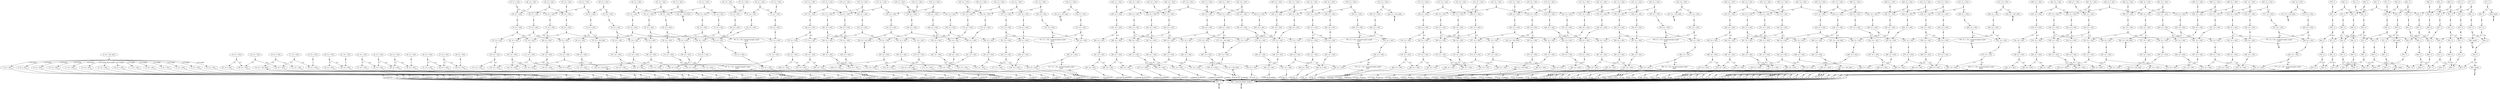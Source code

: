 digraph model {
	0 [ label = "0: {(c < 20), init}" ];
	1 [ label = "1: {(c < 20)}" ];
	2 [ label = "2: {(c < 20)}" ];
	3 [ label = "3: {(c < 20)}" ];
	4 [ label = "4: {(c < 20)}" ];
	5 [ label = "5: {(c < 20)}" ];
	6 [ label = "6: {(c < 20)}" ];
	7 [ label = "7: {(c < 20)}" ];
	8 [ label = "8: {(c < 20)}" ];
	9 [ label = "9: {(c < 20)}" ];
	10 [ label = "10: {(c < 20)}" ];
	11 [ label = "11: {(c < 20)}" ];
	12 [ label = "12: {(c < 20)}" ];
	13 [ label = "13: {(c < 20)}" ];
	14 [ label = "14: {(c < 20)}" ];
	15 [ label = "15: {(c < 20)}" ];
	16 [ label = "16: {(c < 20)}" ];
	17 [ label = "17: {(c < 20)}" ];
	18 [ label = "18: {(c < 20)}" ];
	19 [ label = "19: {(c < 20)}" ];
	20 [ label = "20: {(c < 20)}" ];
	21 [ label = "21: {(c < 20)}" ];
	22 [ label = "22: {(c < 20)}" ];
	23 [ label = "23: {(c < 20)}" ];
	24 [ label = "24: {(c < 20)}" ];
	25 [ label = "25: {(c < 20)}" ];
	26 [ label = "26: {(c < 20)}" ];
	27 [ label = "27: {(c < 20)}" ];
	28 [ label = "28: {(c < 20)}" ];
	29 [ label = "29: {(c < 20)}" ];
	30 [ label = "30: {(c < 20)}" ];
	31 [ label = "31: {(c < 20)}" ];
	32 [ label = "32: {(c < 20)}" ];
	33 [ label = "33: {(c < 20), bad}" ];
	34 [ label = "34: {(c < 20)}" ];
	35 [ label = "35: {(c < 20)}" ];
	36 [ label = "36: {(c < 20)}" ];
	37 [ label = "37: {(c < 20)}" ];
	38 [ label = "38: {(c < 20)}" ];
	39 [ label = "39: {(c < 20)}" ];
	40 [ label = "40: {(c < 20)}" ];
	41 [ label = "41: {(c < 20)}" ];
	42 [ label = "42: {(c < 20)}" ];
	43 [ label = "43: {(c < 20)}" ];
	44 [ label = "44: {(c < 20)}" ];
	45 [ label = "45: {(c < 20)}" ];
	46 [ label = "46: {(c < 20)}" ];
	47 [ label = "47: {(c < 20)}" ];
	48 [ label = "48: {(c < 20)}" ];
	49 [ label = "49: {(c < 20)}" ];
	50 [ label = "50: {(c < 20)}" ];
	51 [ label = "51: {(c < 20)}" ];
	52 [ label = "52: {(c < 20)}" ];
	53 [ label = "53: {(c < 20)}" ];
	54 [ label = "54: {(c < 20)}" ];
	55 [ label = "55: {(c < 20)}" ];
	56 [ label = "56: {(c < 20)}" ];
	57 [ label = "57: {(c < 20)}" ];
	58 [ label = "58: {(c < 20)}" ];
	59 [ label = "59: {(c < 20)}" ];
	60 [ label = "60: {(c < 20), bad}" ];
	61 [ label = "61: {(c < 20)}" ];
	62 [ label = "62: {(c < 20)}" ];
	63 [ label = "63: {(c < 20)}" ];
	64 [ label = "64: {(c < 20)}" ];
	65 [ label = "65: {(c < 20)}" ];
	66 [ label = "66: {(c < 20)}" ];
	67 [ label = "67: {(c < 20)}" ];
	68 [ label = "68: {(c < 20)}" ];
	69 [ label = "69: {(c < 20)}" ];
	70 [ label = "70: {(c < 20)}" ];
	71 [ label = "71: {(c < 20)}" ];
	72 [ label = "72: {(c < 20)}" ];
	73 [ label = "73: {(c < 20)}" ];
	74 [ label = "74: {(c < 20)}" ];
	75 [ label = "75: {(c < 20)}" ];
	76 [ label = "76: {(c < 20)}" ];
	77 [ label = "77: {(c < 20)}" ];
	78 [ label = "78: {(c < 20)}" ];
	79 [ label = "79: {(c < 20)}" ];
	80 [ label = "80: {(c < 20)}" ];
	81 [ label = "81: {(c < 20)}" ];
	82 [ label = "82: {(c < 20)}" ];
	83 [ label = "83: {(c < 20)}" ];
	84 [ label = "84: {(c < 20)}" ];
	85 [ label = "85: {(c < 20)}" ];
	86 [ label = "86: {(c < 20)}" ];
	87 [ label = "87: {(c < 20)}" ];
	88 [ label = "88: {(c < 20)}" ];
	89 [ label = "89: {(c < 20)}" ];
	90 [ label = "90: {(c < 20)}" ];
	91 [ label = "91: {(c < 20), bad}" ];
	92 [ label = "92: {(c < 20)}" ];
	93 [ label = "93: {(c < 20)}" ];
	94 [ label = "94: {(c < 20)}" ];
	95 [ label = "95: {(c < 20)}" ];
	96 [ label = "96: {(c < 20), counterexample_target
goal}" ];
	97 [ label = "97: {(c < 20)}" ];
	98 [ label = "98: {(c < 20)}" ];
	99 [ label = "99: {(c < 20)}" ];
	100 [ label = "100: {(c < 20)}" ];
	101 [ label = "101: {(c < 20)}" ];
	102 [ label = "102: {(c < 20)}" ];
	103 [ label = "103: {(c < 20)}" ];
	104 [ label = "104: {(c < 20)}" ];
	105 [ label = "105: {(c < 20)}" ];
	106 [ label = "106: {(c < 20)}" ];
	107 [ label = "107: {(c < 20)}" ];
	108 [ label = "108: {(c < 20)}" ];
	109 [ label = "109: {(c < 20)}" ];
	110 [ label = "110: {(c < 20)}" ];
	111 [ label = "111: {(c < 20)}" ];
	112 [ label = "112: {(c < 20)}" ];
	113 [ label = "113: {(c < 20)}" ];
	114 [ label = "114: {(c < 20)}" ];
	115 [ label = "115: {(c < 20)}" ];
	116 [ label = "116: {(c < 20)}" ];
	117 [ label = "117: {(c < 20)}" ];
	118 [ label = "118: {(c < 20)}" ];
	119 [ label = "119: {(c < 20)}" ];
	120 [ label = "120: {(c < 20)}" ];
	121 [ label = "121: {(c < 20)}" ];
	122 [ label = "122: {(c < 20)}" ];
	123 [ label = "123: {(c < 20), bad}" ];
	124 [ label = "124: {(c < 20)}" ];
	125 [ label = "125: {(c < 20)}" ];
	126 [ label = "126: {(c < 20)}" ];
	127 [ label = "127: {(c < 20)}" ];
	128 [ label = "128: {(c < 20), counterexample_target
goal}" ];
	129 [ label = "129: {(c < 20)}" ];
	130 [ label = "130: {(c < 20)}" ];
	131 [ label = "131: {(c < 20)}" ];
	132 [ label = "132: {(c < 20)}" ];
	133 [ label = "133: {(c < 20)}" ];
	134 [ label = "134: {(c < 20)}" ];
	135 [ label = "135: {(c < 20)}" ];
	136 [ label = "136: {(c < 20)}" ];
	137 [ label = "137: {(c < 20)}" ];
	138 [ label = "138: {(c < 20)}" ];
	139 [ label = "139: {(c < 20)}" ];
	140 [ label = "140: {(c < 20)}" ];
	141 [ label = "141: {(c < 20)}" ];
	142 [ label = "142: {(c < 20)}" ];
	143 [ label = "143: {(c < 20)}" ];
	144 [ label = "144: {(c < 20)}" ];
	145 [ label = "145: {(c < 20)}" ];
	146 [ label = "146: {(c < 20)}" ];
	147 [ label = "147: {(c < 20)}" ];
	148 [ label = "148: {(c < 20)}" ];
	149 [ label = "149: {(c < 20)}" ];
	150 [ label = "150: {(c < 20)}" ];
	151 [ label = "151: {(c < 20)}" ];
	152 [ label = "152: {(c < 20)}" ];
	153 [ label = "153: {(c < 20)}" ];
	154 [ label = "154: {(c < 20), bad}" ];
	155 [ label = "155: {(c < 20)}" ];
	156 [ label = "156: {(c < 20)}" ];
	157 [ label = "157: {(c < 20)}" ];
	158 [ label = "158: {(c < 20)}" ];
	159 [ label = "159: {(c < 20)}" ];
	160 [ label = "160: {(c < 20)}" ];
	161 [ label = "161: {(c < 20)}" ];
	162 [ label = "162: {(c < 20)}" ];
	163 [ label = "163: {(c < 20)}" ];
	164 [ label = "164: {(c < 20)}" ];
	165 [ label = "165: {(c < 20)}" ];
	166 [ label = "166: {(c < 20)}" ];
	167 [ label = "167: {(c < 20)}" ];
	168 [ label = "168: {(c < 20)}" ];
	169 [ label = "169: {(c < 20)}" ];
	170 [ label = "170: {(c < 20)}" ];
	171 [ label = "171: {(c < 20)}" ];
	172 [ label = "172: {(c < 20)}" ];
	173 [ label = "173: {(c < 20)}" ];
	174 [ label = "174: {(c < 20)}" ];
	175 [ label = "175: {(c < 20)}" ];
	176 [ label = "176: {(c < 20)}" ];
	177 [ label = "177: {(c < 20)}" ];
	178 [ label = "178: {(c < 20)}" ];
	179 [ label = "179: {(c < 20)}" ];
	180 [ label = "180: {(c < 20)}" ];
	181 [ label = "181: {(c < 20)}" ];
	182 [ label = "182: {(c < 20)}" ];
	183 [ label = "183: {(c < 20)}" ];
	184 [ label = "184: {(c < 20), bad}" ];
	185 [ label = "185: {(c < 20)}" ];
	186 [ label = "186: {(c < 20)}" ];
	187 [ label = "187: {(c < 20)}" ];
	188 [ label = "188: {(c < 20)}" ];
	189 [ label = "189: {(c < 20)}" ];
	190 [ label = "190: {(c < 20)}" ];
	191 [ label = "191: {(c < 20), counterexample_target
goal}" ];
	192 [ label = "192: {(c < 20)}" ];
	193 [ label = "193: {(c < 20)}" ];
	194 [ label = "194: {(c < 20)}" ];
	195 [ label = "195: {(c < 20)}" ];
	196 [ label = "196: {(c < 20)}" ];
	197 [ label = "197: {(c < 20)}" ];
	198 [ label = "198: {(c < 20)}" ];
	199 [ label = "199: {(c < 20)}" ];
	200 [ label = "200: {(c < 20)}" ];
	201 [ label = "201: {(c < 20)}" ];
	202 [ label = "202: {(c < 20)}" ];
	203 [ label = "203: {(c < 20)}" ];
	204 [ label = "204: {(c < 20)}" ];
	205 [ label = "205: {(c < 20)}" ];
	206 [ label = "206: {(c < 20)}" ];
	207 [ label = "207: {(c < 20)}" ];
	208 [ label = "208: {(c < 20)}" ];
	209 [ label = "209: {(c < 20)}" ];
	210 [ label = "210: {(c < 20)}" ];
	211 [ label = "211: {(c < 20)}" ];
	212 [ label = "212: {(c < 20)}" ];
	213 [ label = "213: {(c < 20)}" ];
	214 [ label = "214: {(c < 20), bad}" ];
	215 [ label = "215: {(c < 20)}" ];
	216 [ label = "216: {(c < 20)}" ];
	217 [ label = "217: {(c < 20)}" ];
	218 [ label = "218: {(c < 20)}" ];
	219 [ label = "219: {(c < 20)}" ];
	220 [ label = "220: {(c < 20)}" ];
	221 [ label = "221: {(c < 20), counterexample_target
goal}" ];
	222 [ label = "222: {(c < 20)}" ];
	223 [ label = "223: {(c < 20)}" ];
	224 [ label = "224: {(c < 20)}" ];
	225 [ label = "225: {(c < 20)}" ];
	226 [ label = "226: {(c < 20)}" ];
	227 [ label = "227: {(c < 20)}" ];
	228 [ label = "228: {(c < 20)}" ];
	229 [ label = "229: {(c < 20)}" ];
	230 [ label = "230: {(c < 20)}" ];
	231 [ label = "231: {(c < 20)}" ];
	232 [ label = "232: {(c < 20)}" ];
	233 [ label = "233: {(c < 20)}" ];
	234 [ label = "234: {(c < 20)}" ];
	235 [ label = "235: {(c < 20)}" ];
	236 [ label = "236: {(c < 20)}" ];
	237 [ label = "237: {(c < 20)}" ];
	238 [ label = "238: {(c < 20)}" ];
	239 [ label = "239: {(c < 20)}" ];
	240 [ label = "240: {(c < 20)}" ];
	241 [ label = "241: {(c < 20)}" ];
	242 [ label = "242: {(c < 20)}" ];
	243 [ label = "243: {(c < 20)}" ];
	244 [ label = "244: {(c < 20), bad}" ];
	245 [ label = "245: {(c < 20)}" ];
	246 [ label = "246: {(c < 20)}" ];
	247 [ label = "247: {(c < 20)}" ];
	248 [ label = "248: {(c < 20)}" ];
	249 [ label = "249: {(c < 20)}" ];
	250 [ label = "250: {(c < 20)}" ];
	251 [ label = "251: {(c < 20)}" ];
	252 [ label = "252: {(c < 20)}" ];
	253 [ label = "253: {(c < 20)}" ];
	254 [ label = "254: {(c < 20)}" ];
	255 [ label = "255: {(c < 20)}" ];
	256 [ label = "256: {(c < 20)}" ];
	257 [ label = "257: {(c < 20)}" ];
	258 [ label = "258: {(c < 20)}" ];
	259 [ label = "259: {(c < 20)}" ];
	260 [ label = "260: {(c < 20)}" ];
	261 [ label = "261: {(c < 20)}" ];
	262 [ label = "262: {(c < 20)}" ];
	263 [ label = "263: {(c < 20)}" ];
	264 [ label = "264: {(c < 20)}" ];
	265 [ label = "265: {(c < 20)}" ];
	266 [ label = "266: {(c < 20)}" ];
	267 [ label = "267: {(c < 20)}" ];
	268 [ label = "268: {(c < 20)}" ];
	269 [ label = "269: {(c < 20)}" ];
	270 [ label = "270: {(c < 20)}" ];
	271 [ label = "271: {(c < 20)}" ];
	272 [ label = "272: {(c < 20)}" ];
	273 [ label = "273: {(c < 20), bad}" ];
	274 [ label = "274: {(c < 20)}" ];
	275 [ label = "275: {(c < 20)}" ];
	276 [ label = "276: {(c < 20)}" ];
	277 [ label = "277: {(c < 20)}" ];
	278 [ label = "278: {(c < 20)}" ];
	279 [ label = "279: {(c < 20)}" ];
	280 [ label = "280: {(c < 20), counterexample_target
goal}" ];
	281 [ label = "281: {(c < 20)}" ];
	282 [ label = "282: {(c < 20)}" ];
	283 [ label = "283: {(c < 20)}" ];
	284 [ label = "284: {(c < 20)}" ];
	285 [ label = "285: {(c < 20)}" ];
	286 [ label = "286: {(c < 20)}" ];
	287 [ label = "287: {(c < 20)}" ];
	288 [ label = "288: {(c < 20)}" ];
	289 [ label = "289: {(c < 20)}" ];
	290 [ label = "290: {(c < 20)}" ];
	291 [ label = "291: {(c < 20)}" ];
	292 [ label = "292: {(c < 20)}" ];
	293 [ label = "293: {(c < 20)}" ];
	294 [ label = "294: {(c < 20)}" ];
	295 [ label = "295: {(c < 20)}" ];
	296 [ label = "296: {(c < 20)}" ];
	297 [ label = "297: {(c < 20)}" ];
	298 [ label = "298: {(c < 20)}" ];
	299 [ label = "299: {(c < 20)}" ];
	300 [ label = "300: {(c < 20)}" ];
	301 [ label = "301: {(c < 20)}" ];
	302 [ label = "302: {(c < 20)}" ];
	303 [ label = "303: {(c < 20), bad}" ];
	304 [ label = "304: {(c < 20)}" ];
	305 [ label = "305: {(c < 20)}" ];
	306 [ label = "306: {(c < 20)}" ];
	307 [ label = "307: {(c < 20)}" ];
	308 [ label = "308: {(c < 20)}" ];
	309 [ label = "309: {(c < 20)}" ];
	310 [ label = "310: {(c < 20), counterexample_target
goal}" ];
	311 [ label = "311: {(c < 20)}" ];
	312 [ label = "312: {(c < 20)}" ];
	313 [ label = "313: {(c < 20)}" ];
	314 [ label = "314: {(c < 20)}" ];
	315 [ label = "315: {(c < 20)}" ];
	316 [ label = "316: {(c < 20)}" ];
	317 [ label = "317: {(c < 20)}" ];
	318 [ label = "318: {(c < 20)}" ];
	319 [ label = "319: {(c < 20)}" ];
	320 [ label = "320: {(c < 20)}" ];
	321 [ label = "321: {(c < 20)}" ];
	322 [ label = "322: {(c < 20)}" ];
	323 [ label = "323: {(c < 20)}" ];
	324 [ label = "324: {(c < 20)}" ];
	325 [ label = "325: {(c < 20)}" ];
	326 [ label = "326: {(c < 20)}" ];
	327 [ label = "327: {(c < 20)}" ];
	328 [ label = "328: {(c < 20)}" ];
	329 [ label = "329: {(c < 20)}" ];
	330 [ label = "330: {(c < 20)}" ];
	331 [ label = "331: {(c < 20)}" ];
	332 [ label = "332: {(c < 20)}" ];
	333 [ label = "333: {(c < 20), bad}" ];
	334 [ label = "334: {(c < 20)}" ];
	335 [ label = "335: {(c < 20)}" ];
	336 [ label = "336: {(c < 20)}" ];
	337 [ label = "337: {(c < 20)}" ];
	338 [ label = "338: {(c < 20)}" ];
	339 [ label = "339: {(c < 20)}" ];
	340 [ label = "340: {(c < 20)}" ];
	341 [ label = "341: {(c < 20)}" ];
	342 [ label = "342: {(c < 20)}" ];
	343 [ label = "343: {(c < 20)}" ];
	344 [ label = "344: {(c < 20)}" ];
	345 [ label = "345: {(c < 20)}" ];
	346 [ label = "346: {(c < 20)}" ];
	347 [ label = "347: {(c < 20)}" ];
	348 [ label = "348: {(c < 20)}" ];
	349 [ label = "349: {(c < 20)}" ];
	350 [ label = "350: {(c < 20)}" ];
	351 [ label = "351: {(c < 20)}" ];
	352 [ label = "352: {(c < 20)}" ];
	353 [ label = "353: {(c < 20)}" ];
	354 [ label = "354: {(c < 20)}" ];
	355 [ label = "355: {(c < 20)}" ];
	356 [ label = "356: {(c < 20)}" ];
	357 [ label = "357: {(c < 20)}" ];
	358 [ label = "358: {(c < 20)}" ];
	359 [ label = "359: {(c < 20)}" ];
	360 [ label = "360: {(c < 20)}" ];
	361 [ label = "361: {(c < 20)}" ];
	362 [ label = "362: {(c < 20), bad}" ];
	363 [ label = "363: {(c < 20)}" ];
	364 [ label = "364: {(c < 20)}" ];
	365 [ label = "365: {(c < 20)}" ];
	366 [ label = "366: {(c < 20)}" ];
	367 [ label = "367: {(c < 20)}" ];
	368 [ label = "368: {(c < 20)}" ];
	369 [ label = "369: {(c < 20), counterexample_target
goal}" ];
	370 [ label = "370: {(c < 20)}" ];
	371 [ label = "371: {(c < 20)}" ];
	372 [ label = "372: {(c < 20)}" ];
	373 [ label = "373: {(c < 20)}" ];
	374 [ label = "374: {(c < 20)}" ];
	375 [ label = "375: {(c < 20)}" ];
	376 [ label = "376: {(c < 20)}" ];
	377 [ label = "377: {(c < 20)}" ];
	378 [ label = "378: {(c < 20)}" ];
	379 [ label = "379: {(c < 20)}" ];
	380 [ label = "380: {(c < 20)}" ];
	381 [ label = "381: {(c < 20)}" ];
	382 [ label = "382: {(c < 20)}" ];
	383 [ label = "383: {(c < 20)}" ];
	384 [ label = "384: {(c < 20)}" ];
	385 [ label = "385: {(c < 20)}" ];
	386 [ label = "386: {(c < 20)}" ];
	387 [ label = "387: {(c < 20)}" ];
	388 [ label = "388: {(c < 20)}" ];
	389 [ label = "389: {(c < 20)}" ];
	390 [ label = "390: {(c < 20)}" ];
	391 [ label = "391: {(c < 20)}" ];
	392 [ label = "392: {(c < 20), bad}" ];
	393 [ label = "393: {(c < 20)}" ];
	394 [ label = "394: {(c < 20)}" ];
	395 [ label = "395: {(c < 20)}" ];
	396 [ label = "396: {(c < 20)}" ];
	397 [ label = "397: {(c < 20)}" ];
	398 [ label = "398: {(c < 20)}" ];
	399 [ label = "399: {(c < 20), counterexample_target
goal}" ];
	400 [ label = "400: {(c < 20)}" ];
	401 [ label = "401: {(c < 20)}" ];
	402 [ label = "402: {(c < 20)}" ];
	403 [ label = "403: {(c < 20)}" ];
	404 [ label = "404: {(c < 20)}" ];
	405 [ label = "405: {(c < 20)}" ];
	406 [ label = "406: {(c < 20)}" ];
	407 [ label = "407: {(c < 20)}" ];
	408 [ label = "408: {(c < 20)}" ];
	409 [ label = "409: {(c < 20)}" ];
	410 [ label = "410: {(c < 20)}" ];
	411 [ label = "411: {(c < 20)}" ];
	412 [ label = "412: {(c < 20)}" ];
	413 [ label = "413: {(c < 20)}" ];
	414 [ label = "414: {(c < 20)}" ];
	415 [ label = "415: {(c < 20)}" ];
	416 [ label = "416: {(c < 20)}" ];
	417 [ label = "417: {(c < 20)}" ];
	418 [ label = "418: {(c < 20)}" ];
	419 [ label = "419: {(c < 20)}" ];
	420 [ label = "420: {(c < 20)}" ];
	421 [ label = "421: {(c < 20)}" ];
	422 [ label = "422: {(c < 20), bad}" ];
	423 [ label = "423: {(c < 20)}" ];
	424 [ label = "424: {(c < 20)}" ];
	425 [ label = "425: {(c < 20)}" ];
	426 [ label = "426: {(c < 20)}" ];
	427 [ label = "427: {(c < 20)}" ];
	428 [ label = "428: {(c < 20)}" ];
	429 [ label = "429: {(c < 20)}" ];
	430 [ label = "430: {(c < 20)}" ];
	431 [ label = "431: {(c < 20)}" ];
	432 [ label = "432: {(c < 20)}" ];
	433 [ label = "433: {(c < 20)}" ];
	434 [ label = "434: {(c < 20)}" ];
	435 [ label = "435: {(c < 20)}" ];
	436 [ label = "436: {(c < 20)}" ];
	437 [ label = "437: {(c < 20)}" ];
	438 [ label = "438: {(c < 20)}" ];
	439 [ label = "439: {(c < 20)}" ];
	440 [ label = "440: {(c < 20)}" ];
	441 [ label = "441: {(c < 20)}" ];
	442 [ label = "442: {(c < 20)}" ];
	443 [ label = "443: {(c < 20)}" ];
	444 [ label = "444: {(c < 20)}" ];
	445 [ label = "445: {(c < 20)}" ];
	446 [ label = "446: {(c < 20)}" ];
	447 [ label = "447: {(c < 20)}" ];
	448 [ label = "448: {(c < 20)}" ];
	449 [ label = "449: {(c < 20)}" ];
	450 [ label = "450: {(c < 20)}" ];
	451 [ label = "451: {(c < 20), bad}" ];
	452 [ label = "452: {(c < 20)}" ];
	453 [ label = "453: {(c < 20)}" ];
	454 [ label = "454: {(c < 20)}" ];
	455 [ label = "455: {(c < 20)}" ];
	456 [ label = "456: {(c < 20)}" ];
	457 [ label = "457: {(c < 20)}" ];
	458 [ label = "458: {(c < 20), counterexample_target
goal}" ];
	459 [ label = "459: {(c < 20)}" ];
	460 [ label = "460: {(c < 20)}" ];
	461 [ label = "461: {(c < 20)}" ];
	462 [ label = "462: {(c < 20)}" ];
	463 [ label = "463: {(c < 20)}" ];
	464 [ label = "464: {(c < 20)}" ];
	465 [ label = "465: {(c < 20)}" ];
	466 [ label = "466: {(c < 20)}" ];
	467 [ label = "467: {(c < 20)}" ];
	468 [ label = "468: {(c < 20)}" ];
	469 [ label = "469: {(c < 20)}" ];
	470 [ label = "470: {(c < 20)}" ];
	471 [ label = "471: {(c < 20)}" ];
	472 [ label = "472: {(c < 20)}" ];
	473 [ label = "473: {(c < 20)}" ];
	474 [ label = "474: {(c < 20)}" ];
	475 [ label = "475: {(c < 20)}" ];
	476 [ label = "476: {(c < 20)}" ];
	477 [ label = "477: {(c < 20)}" ];
	478 [ label = "478: {(c < 20)}" ];
	479 [ label = "479: {(c < 20)}" ];
	480 [ label = "480: {(c < 20)}" ];
	481 [ label = "481: {(c < 20), bad}" ];
	482 [ label = "482: {(c < 20)}" ];
	483 [ label = "483: {(c < 20)}" ];
	484 [ label = "484: {(c < 20)}" ];
	485 [ label = "485: {(c < 20)}" ];
	486 [ label = "486: {(c < 20)}" ];
	487 [ label = "487: {(c < 20)}" ];
	488 [ label = "488: {(c < 20), counterexample_target
goal}" ];
	489 [ label = "489: {(c < 20)}" ];
	490 [ label = "490: {(c < 20)}" ];
	491 [ label = "491: {(c < 20)}" ];
	492 [ label = "492: {(c < 20)}" ];
	493 [ label = "493: {(c < 20)}" ];
	494 [ label = "494: {(c < 20)}" ];
	495 [ label = "495: {(c < 20)}" ];
	496 [ label = "496: {(c < 20)}" ];
	497 [ label = "497: {(c < 20)}" ];
	498 [ label = "498: {(c < 20)}" ];
	499 [ label = "499: {(c < 20)}" ];
	500 [ label = "500: {(c < 20)}" ];
	501 [ label = "501: {(c < 20)}" ];
	502 [ label = "502: {(c < 20)}" ];
	503 [ label = "503: {(c < 20)}" ];
	504 [ label = "504: {(c < 20)}" ];
	505 [ label = "505: {(c < 20)}" ];
	506 [ label = "506: {(c < 20)}" ];
	507 [ label = "507: {(c < 20)}" ];
	508 [ label = "508: {(c < 20)}" ];
	509 [ label = "509: {(c < 20)}" ];
	510 [ label = "510: {(c < 20)}" ];
	511 [ label = "511: {(c < 20), bad}" ];
	512 [ label = "512: {(c < 20)}" ];
	513 [ label = "513: {(c < 20)}" ];
	514 [ label = "514: {(c < 20)}" ];
	515 [ label = "515: {(c < 20)}" ];
	516 [ label = "516: {(c < 20)}" ];
	517 [ label = "517: {(c < 20)}" ];
	518 [ label = "518: {(c < 20)}" ];
	519 [ label = "519: {(c < 20)}" ];
	520 [ label = "520: {(c < 20)}" ];
	521 [ label = "521: {(c < 20)}" ];
	522 [ label = "522: {(c < 20)}" ];
	523 [ label = "523: {(c < 20)}" ];
	524 [ label = "524: {(c < 20)}" ];
	525 [ label = "525: {(c < 20)}" ];
	526 [ label = "526: {(c < 20)}" ];
	527 [ label = "527: {(c < 20)}" ];
	528 [ label = "528: {(c < 20)}" ];
	529 [ label = "529: {(c < 20)}" ];
	530 [ label = "530: {(c < 20)}" ];
	531 [ label = "531: {(c < 20)}" ];
	532 [ label = "532: {(c < 20)}" ];
	533 [ label = "533: {(c < 20)}" ];
	534 [ label = "534: {(c < 20)}" ];
	535 [ label = "535: {(c < 20)}" ];
	536 [ label = "536: {(c < 20)}" ];
	537 [ label = "537: {(c < 20)}" ];
	538 [ label = "538: {(c < 20)}" ];
	539 [ label = "539: {(c < 20)}" ];
	540 [ label = "540: {(c < 20), bad}" ];
	541 [ label = "541: {(c < 20)}" ];
	542 [ label = "542: {(c < 20)}" ];
	543 [ label = "543: {(c < 20)}" ];
	544 [ label = "544: {(c < 20)}" ];
	545 [ label = "545: {(c < 20)}" ];
	546 [ label = "546: {(c < 20)}" ];
	547 [ label = "547: {(c < 20), counterexample_target
goal}" ];
	548 [ label = "548: {(c < 20)}" ];
	549 [ label = "549: {(c < 20)}" ];
	550 [ label = "550: {(c < 20)}" ];
	551 [ label = "551: {(c < 20)}" ];
	552 [ label = "552: {(c < 20)}" ];
	553 [ label = "553: {(c < 20)}" ];
	554 [ label = "554: {(c < 20)}" ];
	555 [ label = "555: {(c < 20)}" ];
	556 [ label = "556: {(c < 20)}" ];
	557 [ label = "557: {(c < 20)}" ];
	558 [ label = "558: {(c < 20)}" ];
	559 [ label = "559: {(c < 20)}" ];
	560 [ label = "560: {(c < 20)}" ];
	561 [ label = "561: {(c < 20)}" ];
	562 [ label = "562: {(c < 20)}" ];
	563 [ label = "563: {(c < 20)}" ];
	564 [ label = "564: {(c < 20)}" ];
	565 [ label = "565: {(c < 20)}" ];
	566 [ label = "566: {(c < 20)}" ];
	567 [ label = "567: {(c < 20)}" ];
	568 [ label = "568: {(c < 20)}" ];
	569 [ label = "569: {(c < 20)}" ];
	570 [ label = "570: {(c < 20), bad}" ];
	571 [ label = "571: {(c < 20)}" ];
	572 [ label = "572: {(c < 20)}" ];
	573 [ label = "573: {(c < 20)}" ];
	574 [ label = "574: {(c < 20)}" ];
	575 [ label = "575: {(c < 20)}" ];
	576 [ label = "576: {(c < 20)}" ];
	577 [ label = "577: {(c < 20), counterexample_target
goal}" ];
	578 [ label = "578: {}" ];
	579 [ label = "579: {}" ];
	580 [ label = "580: {}" ];
	581 [ label = "581: {}" ];
	582 [ label = "582: {}" ];
	583 [ label = "583: {}" ];
	584 [ label = "584: {}" ];
	585 [ label = "585: {}" ];
	586 [ label = "586: {}" ];
	587 [ label = "587: {}" ];
	588 [ label = "588: {}" ];
	589 [ label = "589: {}" ];
	590 [ label = "590: {}" ];
	591 [ label = "591: {}" ];
	592 [ label = "592: {}" ];
	593 [ label = "593: {}" ];
	594 [ label = "594: {}" ];
	595 [ label = "595: {}" ];
	596 [ label = "596: {}" ];
	597 [ label = "597: {}" ];
	598 [ label = "598: {}" ];
	599 [ label = "599: {}" ];
	600 [ label = "600: {}" ];
	601 [ label = "601: {}" ];
	602 [ label = "602: {}" ];
	603 [ label = "603: {}" ];
	604 [ label = "604: {}" ];
	605 [ label = "605: {}" ];
	606 [ label = "606: {}" ];
	607 [ label = "607: {}" ];
	608 [ label = "608: {}" ];
	609 [ label = "609: {}" ];
	610 [ label = "610: {}" ];
	611 [ label = "611: {}" ];
	612 [ label = "612: {}" ];
	613 [ label = "613: {}" ];
	614 [ label = "614: {}" ];
	615 [ label = "615: {}" ];
	616 [ label = "616: {}" ];
	617 [ label = "617: {}" ];
	618 [ label = "618: {}" ];
	619 [ label = "619: {}" ];
	620 [ label = "620: {}" ];
	621 [ label = "621: {}" ];
	622 [ label = "622: {}" ];
	623 [ label = "623: {}" ];
	624 [ label = "624: {}" ];
	625 [ label = "625: {}" ];
	626 [ label = "626: {}" ];
	627 [ label = "627: {}" ];
	628 [ label = "628: {}" ];
	629 [ label = "629: {}" ];
	630 [ label = "630: {}" ];
	631 [ label = "631: {}" ];
	632 [ label = "632: {}" ];
	633 [ label = "633: {}" ];
	634 [ label = "634: {}" ];
	635 [ label = "635: {}" ];
	636 [ label = "636: {}" ];
	637 [ label = "637: {}" ];
	638 [ label = "638: {}" ];
	639 [ label = "639: {}" ];
	640 [ label = "640: {}" ];
	641 [ label = "641: {}" ];
	642 [ label = "642: {}" ];
	643 [ label = "643: {}" ];
	644 [ label = "644: {bad}" ];
	645 [ label = "645: {bad}" ];
	646 [ label = "646: {bad}" ];
	647 [ label = "647: {}" ];
	648 [ label = "648: {}" ];
	649 [ label = "649: {}" ];
	650 [ label = "650: {}" ];
	651 [ label = "651: {}" ];
	652 [ label = "652: {}" ];
	653 [ label = "653: {}" ];
	654 [ label = "654: {}" ];
	655 [ label = "655: {}" ];
	656 [ label = "656: {}" ];
	657 [ label = "657: {}" ];
	658 [ label = "658: {}" ];
	659 [ label = "659: {}" ];
	660 [ label = "660: {}" ];
	661 [ label = "661: {}" ];
	662 [ label = "662: {}" ];
	663 [ label = "663: {}" ];
	664 [ label = "664: {}" ];
	665 [ label = "665: {goal}" ];
	666 [ label = "666: {goal}" ];
	667 [ label = "667: {}" ];
	668 [ label = "668: {counterexample_target}" ];
	"0c0" [shape = "point"];
	0 -> "0c0";
	"0c0" -> 1 [ label= "0.0714286" ];
	"0c0" -> 2 [ label= "0.0714286" ];
	"0c0" -> 3 [ label= "0.0714286" ];
	"0c0" -> 4 [ label= "0.0714286" ];
	"0c0" -> 5 [ label= "0.0714286" ];
	"0c0" -> 6 [ label= "0.0714286" ];
	"0c0" -> 7 [ label= "0.0714286" ];
	"0c0" -> 8 [ label= "0.0714286" ];
	"0c0" -> 9 [ label= "0.0714286" ];
	"0c0" -> 10 [ label= "0.0714286" ];
	"0c0" -> 11 [ label= "0.0714286" ];
	"0c0" -> 12 [ label= "0.0714286" ];
	"0c0" -> 13 [ label= "0.0714286" ];
	"0c0" -> 14 [ label= "0.0714286" ];
	"1c0" [shape = "point"];
	1 -> "1c0";
	"1c0" -> 667 [ label= "1.33227e-15" ];
	"1c0" -> 668 [ label= "1" ];
	"2c0" [shape = "point"];
	2 -> "2c0";
	"2c0" -> 667 [ label= "7.19425e-14" ];
	"2c0" -> 668 [ label= "1" ];
	"3c0" [shape = "point"];
	3 -> "3c0";
	"3c0" -> 667 [ label= "2.61491e-12" ];
	"3c0" -> 668 [ label= "1" ];
	"4c0" [shape = "point"];
	4 -> "4c0";
	"4c0" -> 667 [ label= "7.12771e-11" ];
	"4c0" -> 668 [ label= "1" ];
	"5c0" [shape = "point"];
	5 -> "5c0";
	"5c0" -> 667 [ label= "0" ];
	"5c0" -> 668 [ label= "1" ];
	"6c0" [shape = "point"];
	6 -> "6c0";
	"6c0" -> 667 [ label= "7.19425e-14" ];
	"6c0" -> 668 [ label= "1" ];
	"7c0" [shape = "point"];
	7 -> "7c0";
	"7c0" -> 667 [ label= "2.61491e-12" ];
	"7c0" -> 668 [ label= "1" ];
	"8c0" [shape = "point"];
	8 -> "8c0";
	"8c0" -> 667 [ label= "0" ];
	"8c0" -> 668 [ label= "1" ];
	"9c0" [shape = "point"];
	9 -> "9c0";
	"9c0" -> 667 [ label= "0" ];
	"9c0" -> 668 [ label= "1" ];
	"10c0" [shape = "point"];
	10 -> "10c0";
	"10c0" -> 667 [ label= "1.33227e-15" ];
	"10c0" -> 668 [ label= "1" ];
	"11c0" [shape = "point"];
	11 -> "11c0";
	"11c0" -> 667 [ label= "7.19425e-14" ];
	"11c0" -> 668 [ label= "1" ];
	"12c0" [shape = "point"];
	12 -> "12c0";
	"12c0" -> 667 [ label= "0" ];
	"12c0" -> 668 [ label= "1" ];
	"13c0" [shape = "point"];
	13 -> "13c0";
	"13c0" -> 667 [ label= "0" ];
	"13c0" -> 668 [ label= "1" ];
	"14c0" [shape = "point"];
	14 -> "14c0";
	"14c0" -> 667 [ label= "1.33227e-15" ];
	"14c0" -> 668 [ label= "1" ];
	"15c0" [shape = "point"];
	15 -> "15c0";
	"15c0" -> 29 [ label= "0.9" ];
	"15c0" -> 30 [ label= "0.1" ];
	"16c0" [shape = "point"];
	16 -> "16c0";
	"16c0" -> 29 [ label= "0.1" ];
	"16c0" -> 32 [ label= "0.9" ];
	"17c0" [shape = "point"];
	17 -> "17c0";
	"17c0" -> 32 [ label= "0.1" ];
	"17c0" -> 34 [ label= "0.9" ];
	"18c0" [shape = "point"];
	18 -> "18c0";
	"18c0" -> 34 [ label= "1" ];
	"19c0" [shape = "point"];
	19 -> "19c0";
	"19c0" -> 31 [ label= "0.1" ];
	"19c0" -> 33 [ label= "0.9" ];
	"20c0" [shape = "point"];
	20 -> "20c0";
	"20c0" -> 35 [ label= "0.1" ];
	"20c0" -> 36 [ label= "0.9" ];
	"21c0" [shape = "point"];
	21 -> "21c0";
	"21c0" -> 36 [ label= "1" ];
	"22c0" [shape = "point"];
	22 -> "22c0";
	"22c0" -> 37 [ label= "0.1" ];
	"22c0" -> 40 [ label= "0.9" ];
	"23c0" [shape = "point"];
	23 -> "23c0";
	"23c0" -> 38 [ label= "0.9" ];
	"23c0" -> 40 [ label= "0.1" ];
	"24c0" [shape = "point"];
	24 -> "24c0";
	"24c0" -> 38 [ label= "0.1" ];
	"24c0" -> 39 [ label= "0.9" ];
	"25c0" [shape = "point"];
	25 -> "25c0";
	"25c0" -> 39 [ label= "1" ];
	"26c0" [shape = "point"];
	26 -> "26c0";
	"26c0" -> 41 [ label= "0.1" ];
	"26c0" -> 42 [ label= "0.9" ];
	"27c0" [shape = "point"];
	27 -> "27c0";
	"27c0" -> 42 [ label= "0.1" ];
	"27c0" -> 43 [ label= "0.9" ];
	"28c0" [shape = "point"];
	28 -> "28c0";
	"28c0" -> 43 [ label= "1" ];
	"29c0" [shape = "point"];
	29 -> "29c0";
	"29c0" -> 667 [ label= "6.07292e-13" ];
	"29c0" -> 668 [ label= "1" ];
	"30c0" [shape = "point"];
	30 -> "30c0";
	"30c0" -> 667 [ label= "1.25455e-14" ];
	"30c0" -> 668 [ label= "1" ];
	"31c0" [shape = "point"];
	31 -> "31c0";
	"31c0" -> 667 [ label= "1.11022e-16" ];
	"31c0" -> 668 [ label= "1" ];
	"32c0" [shape = "point"];
	32 -> "32c0";
	"32c0" -> 667 [ label= "2.0684e-11" ];
	"32c0" -> 668 [ label= "1" ];
	"33c0" [shape = "point"];
	33 -> "33c0";
	"33c0" -> 33 [ label= "1" ];
	"34c0" [shape = "point"];
	34 -> "34c0";
	"34c0" -> 667 [ label= "5.26616e-10" ];
	"34c0" -> 668 [ label= "1" ];
	"35c0" [shape = "point"];
	35 -> "35c0";
	"35c0" -> 667 [ label= "6.07292e-13" ];
	"35c0" -> 668 [ label= "1" ];
	"36c0" [shape = "point"];
	36 -> "36c0";
	"36c0" -> 667 [ label= "2.06839e-11" ];
	"36c0" -> 668 [ label= "1" ];
	"37c0" [shape = "point"];
	37 -> "37c0";
	"37c0" -> 667 [ label= "0" ];
	"37c0" -> 668 [ label= "1" ];
	"38c0" [shape = "point"];
	38 -> "38c0";
	"38c0" -> 667 [ label= "1.25455e-14" ];
	"38c0" -> 668 [ label= "1" ];
	"39c0" [shape = "point"];
	39 -> "39c0";
	"39c0" -> 667 [ label= "6.07292e-13" ];
	"39c0" -> 668 [ label= "1" ];
	"40c0" [shape = "point"];
	40 -> "40c0";
	"40c0" -> 667 [ label= "1.11022e-16" ];
	"40c0" -> 668 [ label= "1" ];
	"41c0" [shape = "point"];
	41 -> "41c0";
	"41c0" -> 667 [ label= "0" ];
	"41c0" -> 668 [ label= "1" ];
	"42c0" [shape = "point"];
	42 -> "42c0";
	"42c0" -> 667 [ label= "1.11022e-16" ];
	"42c0" -> 668 [ label= "1" ];
	"43c0" [shape = "point"];
	43 -> "43c0";
	"43c0" -> 667 [ label= "1.25455e-14" ];
	"43c0" -> 668 [ label= "1" ];
	"44c0" [shape = "point"];
	44 -> "44c0";
	"44c0" -> 58 [ label= "0.9" ];
	"44c0" -> 59 [ label= "0.1" ];
	"45c0" [shape = "point"];
	45 -> "45c0";
	"45c0" -> 59 [ label= "0.9" ];
	"45c0" -> 61 [ label= "0.1" ];
	"46c0" [shape = "point"];
	46 -> "46c0";
	"46c0" -> 60 [ label= "0.9" ];
	"46c0" -> 62 [ label= "0.1" ];
	"47c0" [shape = "point"];
	47 -> "47c0";
	"47c0" -> 58 [ label= "0.1" ];
	"47c0" -> 64 [ label= "0.9" ];
	"48c0" [shape = "point"];
	48 -> "48c0";
	"48c0" -> 64 [ label= "1" ];
	"49c0" [shape = "point"];
	49 -> "49c0";
	"49c0" -> 65 [ label= "0.1" ];
	"49c0" -> 66 [ label= "0.9" ];
	"50c0" [shape = "point"];
	50 -> "50c0";
	"50c0" -> 66 [ label= "1" ];
	"51c0" [shape = "point"];
	51 -> "51c0";
	"51c0" -> 63 [ label= "0.1" ];
	"51c0" -> 69 [ label= "0.9" ];
	"52c0" [shape = "point"];
	52 -> "52c0";
	"52c0" -> 67 [ label= "0.1" ];
	"52c0" -> 68 [ label= "0.9" ];
	"53c0" [shape = "point"];
	53 -> "53c0";
	"53c0" -> 68 [ label= "1" ];
	"54c0" [shape = "point"];
	54 -> "54c0";
	"54c0" -> 67 [ label= "0.9" ];
	"54c0" -> 69 [ label= "0.1" ];
	"55c0" [shape = "point"];
	55 -> "55c0";
	"55c0" -> 70 [ label= "0.9" ];
	"55c0" -> 72 [ label= "0.1" ];
	"56c0" [shape = "point"];
	56 -> "56c0";
	"56c0" -> 70 [ label= "0.1" ];
	"56c0" -> 71 [ label= "0.9" ];
	"57c0" [shape = "point"];
	57 -> "57c0";
	"57c0" -> 71 [ label= "1" ];
	"58c0" [shape = "point"];
	58 -> "58c0";
	"58c0" -> 73 [ label= "1" ];
	"59c0" [shape = "point"];
	59 -> "59c0";
	"59c0" -> 74 [ label= "1" ];
	"60c0" [shape = "point"];
	60 -> "60c0";
	"60c0" -> 60 [ label= "1" ];
	"61c0" [shape = "point"];
	61 -> "61c0";
	"61c0" -> 75 [ label= "1" ];
	"62c0" [shape = "point"];
	62 -> "62c0";
	"62c0" -> 76 [ label= "1" ];
	"63c0" [shape = "point"];
	63 -> "63c0";
	"63c0" -> 77 [ label= "1" ];
	"64c0" [shape = "point"];
	64 -> "64c0";
	"64c0" -> 78 [ label= "1" ];
	"65c0" [shape = "point"];
	65 -> "65c0";
	"65c0" -> 79 [ label= "1" ];
	"66c0" [shape = "point"];
	66 -> "66c0";
	"66c0" -> 80 [ label= "1" ];
	"67c0" [shape = "point"];
	67 -> "67c0";
	"67c0" -> 81 [ label= "1" ];
	"68c0" [shape = "point"];
	68 -> "68c0";
	"68c0" -> 82 [ label= "1" ];
	"69c0" [shape = "point"];
	69 -> "69c0";
	"69c0" -> 83 [ label= "1" ];
	"70c0" [shape = "point"];
	70 -> "70c0";
	"70c0" -> 84 [ label= "1" ];
	"71c0" [shape = "point"];
	71 -> "71c0";
	"71c0" -> 85 [ label= "1" ];
	"72c0" [shape = "point"];
	72 -> "72c0";
	"72c0" -> 86 [ label= "1" ];
	"73c0" [shape = "point"];
	73 -> "73c0";
	"73c0" -> 88 [ label= "0.1" ];
	"73c0" -> 89 [ label= "0.9" ];
	"74c0" [shape = "point"];
	74 -> "74c0";
	"74c0" -> 90 [ label= "0.1" ];
	"74c0" -> 91 [ label= "0.9" ];
	"75c0" [shape = "point"];
	75 -> "75c0";
	"75c0" -> 92 [ label= "0.1" ];
	"75c0" -> 93 [ label= "0.9" ];
	"76c0" [shape = "point"];
	76 -> "76c0";
	"76c0" -> 93 [ label= "0.1" ];
	"76c0" -> 94 [ label= "0.9" ];
	"77c0" [shape = "point"];
	77 -> "77c0";
	"77c0" -> 94 [ label= "0.1" ];
	"77c0" -> 96 [ label= "0.9" ];
	"78c0" [shape = "point"];
	78 -> "78c0";
	"78c0" -> 87 [ label= "0.1" ];
	"78c0" -> 97 [ label= "0.9" ];
	"79c0" [shape = "point"];
	79 -> "79c0";
	"79c0" -> 89 [ label= "0.1" ];
	"79c0" -> 98 [ label= "0.9" ];
	"80c0" [shape = "point"];
	80 -> "80c0";
	"80c0" -> 97 [ label= "0.1" ];
	"80c0" -> 99 [ label= "0.9" ];
	"81c0" [shape = "point"];
	81 -> "81c0";
	"81c0" -> 98 [ label= "0.1" ];
	"81c0" -> 100 [ label= "0.9" ];
	"82c0" [shape = "point"];
	82 -> "82c0";
	"82c0" -> 99 [ label= "0.1" ];
	"82c0" -> 101 [ label= "0.9" ];
	"83c0" [shape = "point"];
	83 -> "83c0";
	"83c0" -> 95 [ label= "0.1" ];
	"83c0" -> 102 [ label= "0.9" ];
	"84c0" [shape = "point"];
	84 -> "84c0";
	"84c0" -> 100 [ label= "1" ];
	"85c0" [shape = "point"];
	85 -> "85c0";
	"85c0" -> 101 [ label= "1" ];
	"86c0" [shape = "point"];
	86 -> "86c0";
	"86c0" -> 102 [ label= "1" ];
	"87c0" [shape = "point"];
	87 -> "87c0";
	"87c0" -> 103 [ label= "1" ];
	"88c0" [shape = "point"];
	88 -> "88c0";
	"88c0" -> 104 [ label= "1" ];
	"89c0" [shape = "point"];
	89 -> "89c0";
	"89c0" -> 105 [ label= "1" ];
	"90c0" [shape = "point"];
	90 -> "90c0";
	"90c0" -> 106 [ label= "1" ];
	"91c0" [shape = "point"];
	91 -> "91c0";
	"91c0" -> 91 [ label= "1" ];
	"92c0" [shape = "point"];
	92 -> "92c0";
	"92c0" -> 107 [ label= "1" ];
	"93c0" [shape = "point"];
	93 -> "93c0";
	"93c0" -> 108 [ label= "1" ];
	"94c0" [shape = "point"];
	94 -> "94c0";
	"94c0" -> 109 [ label= "1" ];
	"95c0" [shape = "point"];
	95 -> "95c0";
	"95c0" -> 110 [ label= "1" ];
	"96c0" [shape = "point"];
	96 -> "96c0";
	"96c0" -> 96 [ label= "1" ];
	"97c0" [shape = "point"];
	97 -> "97c0";
	"97c0" -> 111 [ label= "1" ];
	"98c0" [shape = "point"];
	98 -> "98c0";
	"98c0" -> 112 [ label= "1" ];
	"99c0" [shape = "point"];
	99 -> "99c0";
	"99c0" -> 113 [ label= "1" ];
	"100c0" [shape = "point"];
	100 -> "100c0";
	"100c0" -> 114 [ label= "1" ];
	"101c0" [shape = "point"];
	101 -> "101c0";
	"101c0" -> 115 [ label= "1" ];
	"102c0" [shape = "point"];
	102 -> "102c0";
	"102c0" -> 116 [ label= "1" ];
	"103c0" [shape = "point"];
	103 -> "103c0";
	"103c0" -> 117 [ label= "0.1" ];
	"103c0" -> 118 [ label= "0.9" ];
	"104c0" [shape = "point"];
	104 -> "104c0";
	"104c0" -> 119 [ label= "0.1" ];
	"104c0" -> 120 [ label= "0.9" ];
	"105c0" [shape = "point"];
	105 -> "105c0";
	"105c0" -> 120 [ label= "0.1" ];
	"105c0" -> 122 [ label= "0.9" ];
	"106c0" [shape = "point"];
	106 -> "106c0";
	"106c0" -> 121 [ label= "0.1" ];
	"106c0" -> 123 [ label= "0.9" ];
	"107c0" [shape = "point"];
	107 -> "107c0";
	"107c0" -> 124 [ label= "0.1" ];
	"107c0" -> 125 [ label= "0.9" ];
	"108c0" [shape = "point"];
	108 -> "108c0";
	"108c0" -> 125 [ label= "0.1" ];
	"108c0" -> 126 [ label= "0.9" ];
	"109c0" [shape = "point"];
	109 -> "109c0";
	"109c0" -> 126 [ label= "0.1" ];
	"109c0" -> 128 [ label= "0.9" ];
	"110c0" [shape = "point"];
	110 -> "110c0";
	"110c0" -> 127 [ label= "0.1" ];
	"110c0" -> 129 [ label= "0.9" ];
	"111c0" [shape = "point"];
	111 -> "111c0";
	"111c0" -> 118 [ label= "0.1" ];
	"111c0" -> 130 [ label= "0.9" ];
	"112c0" [shape = "point"];
	112 -> "112c0";
	"112c0" -> 122 [ label= "0.1" ];
	"112c0" -> 131 [ label= "0.9" ];
	"113c0" [shape = "point"];
	113 -> "113c0";
	"113c0" -> 130 [ label= "0.1" ];
	"113c0" -> 132 [ label= "0.9" ];
	"114c0" [shape = "point"];
	114 -> "114c0";
	"114c0" -> 131 [ label= "1" ];
	"115c0" [shape = "point"];
	115 -> "115c0";
	"115c0" -> 132 [ label= "1" ];
	"116c0" [shape = "point"];
	116 -> "116c0";
	"116c0" -> 129 [ label= "1" ];
	"117c0" [shape = "point"];
	117 -> "117c0";
	"117c0" -> 667 [ label= "1.8662e-07" ];
	"117c0" -> 668 [ label= "1" ];
	"118c0" [shape = "point"];
	118 -> "118c0";
	"118c0" -> 667 [ label= "9.2961e-09" ];
	"118c0" -> 668 [ label= "1" ];
	"119c0" [shape = "point"];
	119 -> "119c0";
	"119c0" -> 667 [ label= "9.2961e-09" ];
	"119c0" -> 668 [ label= "1" ];
	"120c0" [shape = "point"];
	120 -> "120c0";
	"120c0" -> 667 [ label= "3.40336e-10" ];
	"120c0" -> 668 [ label= "1" ];
	"121c0" [shape = "point"];
	121 -> "121c0";
	"121c0" -> 667 [ label= "3.40336e-10" ];
	"121c0" -> 668 [ label= "1" ];
	"122c0" [shape = "point"];
	122 -> "122c0";
	"122c0" -> 667 [ label= "8.64087e-12" ];
	"122c0" -> 668 [ label= "1" ];
	"123c0" [shape = "point"];
	123 -> "123c0";
	"123c0" -> 123 [ label= "1" ];
	"124c0" [shape = "point"];
	124 -> "124c0";
	"124c0" -> 667 [ label= "8.64087e-12" ];
	"124c0" -> 668 [ label= "1" ];
	"125c0" [shape = "point"];
	125 -> "125c0";
	"125c0" -> 667 [ label= "1.36002e-13" ];
	"125c0" -> 668 [ label= "1" ];
	"126c0" [shape = "point"];
	126 -> "126c0";
	"126c0" -> 667 [ label= "9.99201e-16" ];
	"126c0" -> 668 [ label= "1" ];
	"127c0" [shape = "point"];
	127 -> "127c0";
	"127c0" -> 667 [ label= "1.36002e-13" ];
	"127c0" -> 668 [ label= "1" ];
	"128c0" [shape = "point"];
	128 -> "128c0";
	"128c0" -> 128 [ label= "1" ];
	"129c0" [shape = "point"];
	129 -> "129c0";
	"129c0" -> 667 [ label= "9.99201e-16" ];
	"129c0" -> 668 [ label= "1" ];
	"130c0" [shape = "point"];
	130 -> "130c0";
	"130c0" -> 667 [ label= "3.40336e-10" ];
	"130c0" -> 668 [ label= "1" ];
	"131c0" [shape = "point"];
	131 -> "131c0";
	"131c0" -> 667 [ label= "1.36002e-13" ];
	"131c0" -> 668 [ label= "1" ];
	"132c0" [shape = "point"];
	132 -> "132c0";
	"132c0" -> 667 [ label= "8.64087e-12" ];
	"132c0" -> 668 [ label= "1" ];
	"133c0" [shape = "point"];
	133 -> "133c0";
	"133c0" -> 147 [ label= "1" ];
	"134c0" [shape = "point"];
	134 -> "134c0";
	"134c0" -> 148 [ label= "1" ];
	"135c0" [shape = "point"];
	135 -> "135c0";
	"135c0" -> 147 [ label= "0.9" ];
	"135c0" -> 149 [ label= "0.1" ];
	"136c0" [shape = "point"];
	136 -> "136c0";
	"136c0" -> 148 [ label= "0.9" ];
	"136c0" -> 151 [ label= "0.1" ];
	"137c0" [shape = "point"];
	137 -> "137c0";
	"137c0" -> 149 [ label= "0.9" ];
	"137c0" -> 152 [ label= "0.1" ];
	"138c0" [shape = "point"];
	138 -> "138c0";
	"138c0" -> 150 [ label= "0.9" ];
	"138c0" -> 153 [ label= "0.1" ];
	"139c0" [shape = "point"];
	139 -> "139c0";
	"139c0" -> 152 [ label= "0.9" ];
	"139c0" -> 155 [ label= "0.1" ];
	"140c0" [shape = "point"];
	140 -> "140c0";
	"140c0" -> 154 [ label= "0.9" ];
	"140c0" -> 158 [ label= "0.1" ];
	"141c0" [shape = "point"];
	141 -> "141c0";
	"141c0" -> 157 [ label= "0.9" ];
	"141c0" -> 159 [ label= "0.1" ];
	"142c0" [shape = "point"];
	142 -> "142c0";
	"142c0" -> 153 [ label= "0.9" ];
	"142c0" -> 157 [ label= "0.1" ];
	"143c0" [shape = "point"];
	143 -> "143c0";
	"143c0" -> 156 [ label= "0.9" ];
	"143c0" -> 160 [ label= "0.1" ];
	"144c0" [shape = "point"];
	144 -> "144c0";
	"144c0" -> 150 [ label= "1" ];
	"145c0" [shape = "point"];
	145 -> "145c0";
	"145c0" -> 156 [ label= "0.1" ];
	"145c0" -> 161 [ label= "0.9" ];
	"146c0" [shape = "point"];
	146 -> "146c0";
	"146c0" -> 161 [ label= "1" ];
	"147c0" [shape = "point"];
	147 -> "147c0";
	"147c0" -> 162 [ label= "1" ];
	"148c0" [shape = "point"];
	148 -> "148c0";
	"148c0" -> 163 [ label= "1" ];
	"149c0" [shape = "point"];
	149 -> "149c0";
	"149c0" -> 164 [ label= "1" ];
	"150c0" [shape = "point"];
	150 -> "150c0";
	"150c0" -> 165 [ label= "1" ];
	"151c0" [shape = "point"];
	151 -> "151c0";
	"151c0" -> 166 [ label= "1" ];
	"152c0" [shape = "point"];
	152 -> "152c0";
	"152c0" -> 167 [ label= "1" ];
	"153c0" [shape = "point"];
	153 -> "153c0";
	"153c0" -> 168 [ label= "1" ];
	"154c0" [shape = "point"];
	154 -> "154c0";
	"154c0" -> 154 [ label= "1" ];
	"155c0" [shape = "point"];
	155 -> "155c0";
	"155c0" -> 169 [ label= "1" ];
	"156c0" [shape = "point"];
	156 -> "156c0";
	"156c0" -> 170 [ label= "1" ];
	"157c0" [shape = "point"];
	157 -> "157c0";
	"157c0" -> 171 [ label= "1" ];
	"158c0" [shape = "point"];
	158 -> "158c0";
	"158c0" -> 172 [ label= "1" ];
	"159c0" [shape = "point"];
	159 -> "159c0";
	"159c0" -> 173 [ label= "1" ];
	"160c0" [shape = "point"];
	160 -> "160c0";
	"160c0" -> 174 [ label= "1" ];
	"161c0" [shape = "point"];
	161 -> "161c0";
	"161c0" -> 175 [ label= "1" ];
	"162c0" [shape = "point"];
	162 -> "162c0";
	"162c0" -> 176 [ label= "0.1" ];
	"162c0" -> 177 [ label= "0.9" ];
	"163c0" [shape = "point"];
	163 -> "163c0";
	"163c0" -> 177 [ label= "0.1" ];
	"163c0" -> 179 [ label= "0.9" ];
	"164c0" [shape = "point"];
	164 -> "164c0";
	"164c0" -> 178 [ label= "0.1" ];
	"164c0" -> 180 [ label= "0.9" ];
	"165c0" [shape = "point"];
	165 -> "165c0";
	"165c0" -> 179 [ label= "0.1" ];
	"165c0" -> 182 [ label= "0.9" ];
	"166c0" [shape = "point"];
	166 -> "166c0";
	"166c0" -> 180 [ label= "0.1" ];
	"166c0" -> 183 [ label= "0.9" ];
	"167c0" [shape = "point"];
	167 -> "167c0";
	"167c0" -> 181 [ label= "0.1" ];
	"167c0" -> 184 [ label= "0.9" ];
	"168c0" [shape = "point"];
	168 -> "168c0";
	"168c0" -> 183 [ label= "0.1" ];
	"168c0" -> 186 [ label= "0.9" ];
	"169c0" [shape = "point"];
	169 -> "169c0";
	"169c0" -> 185 [ label= "0.1" ];
	"169c0" -> 188 [ label= "0.9" ];
	"170c0" [shape = "point"];
	170 -> "170c0";
	"170c0" -> 186 [ label= "1" ];
	"171c0" [shape = "point"];
	171 -> "171c0";
	"171c0" -> 187 [ label= "0.1" ];
	"171c0" -> 189 [ label= "0.9" ];
	"172c0" [shape = "point"];
	172 -> "172c0";
	"172c0" -> 188 [ label= "0.1" ];
	"172c0" -> 190 [ label= "0.9" ];
	"173c0" [shape = "point"];
	173 -> "173c0";
	"173c0" -> 190 [ label= "0.1" ];
	"173c0" -> 191 [ label= "0.9" ];
	"174c0" [shape = "point"];
	174 -> "174c0";
	"174c0" -> 189 [ label= "1" ];
	"175c0" [shape = "point"];
	175 -> "175c0";
	"175c0" -> 182 [ label= "1" ];
	"176c0" [shape = "point"];
	176 -> "176c0";
	"176c0" -> 192 [ label= "1" ];
	"177c0" [shape = "point"];
	177 -> "177c0";
	"177c0" -> 193 [ label= "1" ];
	"178c0" [shape = "point"];
	178 -> "178c0";
	"178c0" -> 194 [ label= "1" ];
	"179c0" [shape = "point"];
	179 -> "179c0";
	"179c0" -> 195 [ label= "1" ];
	"180c0" [shape = "point"];
	180 -> "180c0";
	"180c0" -> 196 [ label= "1" ];
	"181c0" [shape = "point"];
	181 -> "181c0";
	"181c0" -> 197 [ label= "1" ];
	"182c0" [shape = "point"];
	182 -> "182c0";
	"182c0" -> 198 [ label= "1" ];
	"183c0" [shape = "point"];
	183 -> "183c0";
	"183c0" -> 199 [ label= "1" ];
	"184c0" [shape = "point"];
	184 -> "184c0";
	"184c0" -> 184 [ label= "1" ];
	"185c0" [shape = "point"];
	185 -> "185c0";
	"185c0" -> 200 [ label= "1" ];
	"186c0" [shape = "point"];
	186 -> "186c0";
	"186c0" -> 201 [ label= "1" ];
	"187c0" [shape = "point"];
	187 -> "187c0";
	"187c0" -> 202 [ label= "1" ];
	"188c0" [shape = "point"];
	188 -> "188c0";
	"188c0" -> 203 [ label= "1" ];
	"189c0" [shape = "point"];
	189 -> "189c0";
	"189c0" -> 204 [ label= "1" ];
	"190c0" [shape = "point"];
	190 -> "190c0";
	"190c0" -> 205 [ label= "1" ];
	"191c0" [shape = "point"];
	191 -> "191c0";
	"191c0" -> 191 [ label= "1" ];
	"192c0" [shape = "point"];
	192 -> "192c0";
	"192c0" -> 206 [ label= "0.1" ];
	"192c0" -> 207 [ label= "0.9" ];
	"193c0" [shape = "point"];
	193 -> "193c0";
	"193c0" -> 207 [ label= "0.1" ];
	"193c0" -> 209 [ label= "0.9" ];
	"194c0" [shape = "point"];
	194 -> "194c0";
	"194c0" -> 208 [ label= "0.1" ];
	"194c0" -> 210 [ label= "0.9" ];
	"195c0" [shape = "point"];
	195 -> "195c0";
	"195c0" -> 209 [ label= "0.1" ];
	"195c0" -> 212 [ label= "0.9" ];
	"196c0" [shape = "point"];
	196 -> "196c0";
	"196c0" -> 210 [ label= "0.1" ];
	"196c0" -> 213 [ label= "0.9" ];
	"197c0" [shape = "point"];
	197 -> "197c0";
	"197c0" -> 211 [ label= "0.1" ];
	"197c0" -> 214 [ label= "0.9" ];
	"198c0" [shape = "point"];
	198 -> "198c0";
	"198c0" -> 212 [ label= "1" ];
	"199c0" [shape = "point"];
	199 -> "199c0";
	"199c0" -> 213 [ label= "0.1" ];
	"199c0" -> 216 [ label= "0.9" ];
	"200c0" [shape = "point"];
	200 -> "200c0";
	"200c0" -> 215 [ label= "0.1" ];
	"200c0" -> 218 [ label= "0.9" ];
	"201c0" [shape = "point"];
	201 -> "201c0";
	"201c0" -> 216 [ label= "1" ];
	"202c0" [shape = "point"];
	202 -> "202c0";
	"202c0" -> 217 [ label= "0.1" ];
	"202c0" -> 219 [ label= "0.9" ];
	"203c0" [shape = "point"];
	203 -> "203c0";
	"203c0" -> 218 [ label= "0.1" ];
	"203c0" -> 220 [ label= "0.9" ];
	"204c0" [shape = "point"];
	204 -> "204c0";
	"204c0" -> 219 [ label= "1" ];
	"205c0" [shape = "point"];
	205 -> "205c0";
	"205c0" -> 220 [ label= "0.1" ];
	"205c0" -> 221 [ label= "0.9" ];
	"206c0" [shape = "point"];
	206 -> "206c0";
	"206c0" -> 667 [ label= "5.01803e-05" ];
	"206c0" -> 668 [ label= "0.99995" ];
	"207c0" [shape = "point"];
	207 -> "207c0";
	"207c0" -> 667 [ label= "3.41353e-06" ];
	"207c0" -> 668 [ label= "0.999997" ];
	"208c0" [shape = "point"];
	208 -> "208c0";
	"208c0" -> 667 [ label= "3.41353e-06" ];
	"208c0" -> 668 [ label= "0.999997" ];
	"209c0" [shape = "point"];
	209 -> "209c0";
	"209c0" -> 667 [ label= "1.65835e-07" ];
	"209c0" -> 668 [ label= "1" ];
	"210c0" [shape = "point"];
	210 -> "210c0";
	"210c0" -> 667 [ label= "1.65835e-07" ];
	"210c0" -> 668 [ label= "1" ];
	"211c0" [shape = "point"];
	211 -> "211c0";
	"211c0" -> 667 [ label= "1.65835e-07" ];
	"211c0" -> 668 [ label= "1" ];
	"212c0" [shape = "point"];
	212 -> "212c0";
	"212c0" -> 667 [ label= "5.455e-09" ];
	"212c0" -> 668 [ label= "1" ];
	"213c0" [shape = "point"];
	213 -> "213c0";
	"213c0" -> 667 [ label= "5.455e-09" ];
	"213c0" -> 668 [ label= "1" ];
	"214c0" [shape = "point"];
	214 -> "214c0";
	"214c0" -> 214 [ label= "1" ];
	"215c0" [shape = "point"];
	215 -> "215c0";
	"215c0" -> 667 [ label= "5.455e-09" ];
	"215c0" -> 668 [ label= "1" ];
	"216c0" [shape = "point"];
	216 -> "216c0";
	"216c0" -> 667 [ label= "1.09e-10" ];
	"216c0" -> 668 [ label= "1" ];
	"217c0" [shape = "point"];
	217 -> "217c0";
	"217c0" -> 667 [ label= "1.09e-10" ];
	"217c0" -> 668 [ label= "1" ];
	"218c0" [shape = "point"];
	218 -> "218c0";
	"218c0" -> 667 [ label= "1.09e-10" ];
	"218c0" -> 668 [ label= "1" ];
	"219c0" [shape = "point"];
	219 -> "219c0";
	"219c0" -> 667 [ label= "9.99978e-13" ];
	"219c0" -> 668 [ label= "1" ];
	"220c0" [shape = "point"];
	220 -> "220c0";
	"220c0" -> 667 [ label= "9.99978e-13" ];
	"220c0" -> 668 [ label= "1" ];
	"221c0" [shape = "point"];
	221 -> "221c0";
	"221c0" -> 221 [ label= "1" ];
	"222c0" [shape = "point"];
	222 -> "222c0";
	"222c0" -> 236 [ label= "1" ];
	"223c0" [shape = "point"];
	223 -> "223c0";
	"223c0" -> 237 [ label= "1" ];
	"224c0" [shape = "point"];
	224 -> "224c0";
	"224c0" -> 236 [ label= "0.9" ];
	"224c0" -> 238 [ label= "0.1" ];
	"225c0" [shape = "point"];
	225 -> "225c0";
	"225c0" -> 239 [ label= "1" ];
	"226c0" [shape = "point"];
	226 -> "226c0";
	"226c0" -> 237 [ label= "0.9" ];
	"226c0" -> 240 [ label= "0.1" ];
	"227c0" [shape = "point"];
	227 -> "227c0";
	"227c0" -> 238 [ label= "0.9" ];
	"227c0" -> 241 [ label= "0.1" ];
	"228c0" [shape = "point"];
	228 -> "228c0";
	"228c0" -> 242 [ label= "1" ];
	"229c0" [shape = "point"];
	229 -> "229c0";
	"229c0" -> 239 [ label= "0.9" ];
	"229c0" -> 243 [ label= "0.1" ];
	"230c0" [shape = "point"];
	230 -> "230c0";
	"230c0" -> 241 [ label= "0.9" ];
	"230c0" -> 245 [ label= "0.1" ];
	"231c0" [shape = "point"];
	231 -> "231c0";
	"231c0" -> 242 [ label= "0.9" ];
	"231c0" -> 246 [ label= "0.1" ];
	"232c0" [shape = "point"];
	232 -> "232c0";
	"232c0" -> 243 [ label= "0.9" ];
	"232c0" -> 247 [ label= "0.1" ];
	"233c0" [shape = "point"];
	233 -> "233c0";
	"233c0" -> 244 [ label= "0.9" ];
	"233c0" -> 248 [ label= "0.1" ];
	"234c0" [shape = "point"];
	234 -> "234c0";
	"234c0" -> 246 [ label= "0.9" ];
	"234c0" -> 249 [ label= "0.1" ];
	"235c0" [shape = "point"];
	235 -> "235c0";
	"235c0" -> 247 [ label= "0.9" ];
	"235c0" -> 250 [ label= "0.1" ];
	"236c0" [shape = "point"];
	236 -> "236c0";
	"236c0" -> 251 [ label= "1" ];
	"237c0" [shape = "point"];
	237 -> "237c0";
	"237c0" -> 252 [ label= "1" ];
	"238c0" [shape = "point"];
	238 -> "238c0";
	"238c0" -> 253 [ label= "1" ];
	"239c0" [shape = "point"];
	239 -> "239c0";
	"239c0" -> 254 [ label= "1" ];
	"240c0" [shape = "point"];
	240 -> "240c0";
	"240c0" -> 255 [ label= "1" ];
	"241c0" [shape = "point"];
	241 -> "241c0";
	"241c0" -> 256 [ label= "1" ];
	"242c0" [shape = "point"];
	242 -> "242c0";
	"242c0" -> 257 [ label= "1" ];
	"243c0" [shape = "point"];
	243 -> "243c0";
	"243c0" -> 258 [ label= "1" ];
	"244c0" [shape = "point"];
	244 -> "244c0";
	"244c0" -> 244 [ label= "1" ];
	"245c0" [shape = "point"];
	245 -> "245c0";
	"245c0" -> 259 [ label= "1" ];
	"246c0" [shape = "point"];
	246 -> "246c0";
	"246c0" -> 260 [ label= "1" ];
	"247c0" [shape = "point"];
	247 -> "247c0";
	"247c0" -> 261 [ label= "1" ];
	"248c0" [shape = "point"];
	248 -> "248c0";
	"248c0" -> 262 [ label= "1" ];
	"249c0" [shape = "point"];
	249 -> "249c0";
	"249c0" -> 263 [ label= "1" ];
	"250c0" [shape = "point"];
	250 -> "250c0";
	"250c0" -> 264 [ label= "1" ];
	"251c0" [shape = "point"];
	251 -> "251c0";
	"251c0" -> 265 [ label= "0.1" ];
	"251c0" -> 266 [ label= "0.9" ];
	"252c0" [shape = "point"];
	252 -> "252c0";
	"252c0" -> 266 [ label= "0.1" ];
	"252c0" -> 268 [ label= "0.9" ];
	"253c0" [shape = "point"];
	253 -> "253c0";
	"253c0" -> 267 [ label= "0.1" ];
	"253c0" -> 269 [ label= "0.9" ];
	"254c0" [shape = "point"];
	254 -> "254c0";
	"254c0" -> 268 [ label= "0.1" ];
	"254c0" -> 271 [ label= "0.9" ];
	"255c0" [shape = "point"];
	255 -> "255c0";
	"255c0" -> 269 [ label= "0.1" ];
	"255c0" -> 272 [ label= "0.9" ];
	"256c0" [shape = "point"];
	256 -> "256c0";
	"256c0" -> 270 [ label= "0.1" ];
	"256c0" -> 273 [ label= "0.9" ];
	"257c0" [shape = "point"];
	257 -> "257c0";
	"257c0" -> 271 [ label= "1" ];
	"258c0" [shape = "point"];
	258 -> "258c0";
	"258c0" -> 272 [ label= "0.1" ];
	"258c0" -> 275 [ label= "0.9" ];
	"259c0" [shape = "point"];
	259 -> "259c0";
	"259c0" -> 274 [ label= "0.1" ];
	"259c0" -> 277 [ label= "0.9" ];
	"260c0" [shape = "point"];
	260 -> "260c0";
	"260c0" -> 275 [ label= "1" ];
	"261c0" [shape = "point"];
	261 -> "261c0";
	"261c0" -> 276 [ label= "0.1" ];
	"261c0" -> 278 [ label= "0.9" ];
	"262c0" [shape = "point"];
	262 -> "262c0";
	"262c0" -> 277 [ label= "0.1" ];
	"262c0" -> 279 [ label= "0.9" ];
	"263c0" [shape = "point"];
	263 -> "263c0";
	"263c0" -> 278 [ label= "1" ];
	"264c0" [shape = "point"];
	264 -> "264c0";
	"264c0" -> 279 [ label= "0.1" ];
	"264c0" -> 280 [ label= "0.9" ];
	"265c0" [shape = "point"];
	265 -> "265c0";
	"265c0" -> 281 [ label= "1" ];
	"266c0" [shape = "point"];
	266 -> "266c0";
	"266c0" -> 282 [ label= "1" ];
	"267c0" [shape = "point"];
	267 -> "267c0";
	"267c0" -> 283 [ label= "1" ];
	"268c0" [shape = "point"];
	268 -> "268c0";
	"268c0" -> 284 [ label= "1" ];
	"269c0" [shape = "point"];
	269 -> "269c0";
	"269c0" -> 285 [ label= "1" ];
	"270c0" [shape = "point"];
	270 -> "270c0";
	"270c0" -> 286 [ label= "1" ];
	"271c0" [shape = "point"];
	271 -> "271c0";
	"271c0" -> 287 [ label= "1" ];
	"272c0" [shape = "point"];
	272 -> "272c0";
	"272c0" -> 288 [ label= "1" ];
	"273c0" [shape = "point"];
	273 -> "273c0";
	"273c0" -> 273 [ label= "1" ];
	"274c0" [shape = "point"];
	274 -> "274c0";
	"274c0" -> 289 [ label= "1" ];
	"275c0" [shape = "point"];
	275 -> "275c0";
	"275c0" -> 290 [ label= "1" ];
	"276c0" [shape = "point"];
	276 -> "276c0";
	"276c0" -> 291 [ label= "1" ];
	"277c0" [shape = "point"];
	277 -> "277c0";
	"277c0" -> 292 [ label= "1" ];
	"278c0" [shape = "point"];
	278 -> "278c0";
	"278c0" -> 293 [ label= "1" ];
	"279c0" [shape = "point"];
	279 -> "279c0";
	"279c0" -> 294 [ label= "1" ];
	"280c0" [shape = "point"];
	280 -> "280c0";
	"280c0" -> 280 [ label= "1" ];
	"281c0" [shape = "point"];
	281 -> "281c0";
	"281c0" -> 295 [ label= "0.1" ];
	"281c0" -> 296 [ label= "0.9" ];
	"282c0" [shape = "point"];
	282 -> "282c0";
	"282c0" -> 296 [ label= "0.1" ];
	"282c0" -> 298 [ label= "0.9" ];
	"283c0" [shape = "point"];
	283 -> "283c0";
	"283c0" -> 297 [ label= "0.1" ];
	"283c0" -> 299 [ label= "0.9" ];
	"284c0" [shape = "point"];
	284 -> "284c0";
	"284c0" -> 298 [ label= "0.1" ];
	"284c0" -> 301 [ label= "0.9" ];
	"285c0" [shape = "point"];
	285 -> "285c0";
	"285c0" -> 299 [ label= "0.1" ];
	"285c0" -> 302 [ label= "0.9" ];
	"286c0" [shape = "point"];
	286 -> "286c0";
	"286c0" -> 300 [ label= "0.1" ];
	"286c0" -> 303 [ label= "0.9" ];
	"287c0" [shape = "point"];
	287 -> "287c0";
	"287c0" -> 301 [ label= "1" ];
	"288c0" [shape = "point"];
	288 -> "288c0";
	"288c0" -> 302 [ label= "0.1" ];
	"288c0" -> 305 [ label= "0.9" ];
	"289c0" [shape = "point"];
	289 -> "289c0";
	"289c0" -> 304 [ label= "0.1" ];
	"289c0" -> 307 [ label= "0.9" ];
	"290c0" [shape = "point"];
	290 -> "290c0";
	"290c0" -> 305 [ label= "1" ];
	"291c0" [shape = "point"];
	291 -> "291c0";
	"291c0" -> 306 [ label= "0.1" ];
	"291c0" -> 308 [ label= "0.9" ];
	"292c0" [shape = "point"];
	292 -> "292c0";
	"292c0" -> 307 [ label= "0.1" ];
	"292c0" -> 309 [ label= "0.9" ];
	"293c0" [shape = "point"];
	293 -> "293c0";
	"293c0" -> 308 [ label= "1" ];
	"294c0" [shape = "point"];
	294 -> "294c0";
	"294c0" -> 309 [ label= "0.1" ];
	"294c0" -> 310 [ label= "0.9" ];
	"295c0" [shape = "point"];
	295 -> "295c0";
	"295c0" -> 667 [ label= "0.00833109" ];
	"295c0" -> 668 [ label= "0.991669" ];
	"296c0" [shape = "point"];
	296 -> "296c0";
	"296c0" -> 667 [ label= "0.00089092" ];
	"296c0" -> 668 [ label= "0.999109" ];
	"297c0" [shape = "point"];
	297 -> "297c0";
	"297c0" -> 667 [ label= "0.00089092" ];
	"297c0" -> 668 [ label= "0.999109" ];
	"298c0" [shape = "point"];
	298 -> "298c0";
	"298c0" -> 667 [ label= "6.4234e-05" ];
	"298c0" -> 668 [ label= "0.999936" ];
	"299c0" [shape = "point"];
	299 -> "299c0";
	"299c0" -> 667 [ label= "6.4234e-05" ];
	"299c0" -> 668 [ label= "0.999936" ];
	"300c0" [shape = "point"];
	300 -> "300c0";
	"300c0" -> 667 [ label= "6.4234e-05" ];
	"300c0" -> 668 [ label= "0.999936" ];
	"301c0" [shape = "point"];
	301 -> "301c0";
	"301c0" -> 667 [ label= "2.998e-06" ];
	"301c0" -> 668 [ label= "0.999997" ];
	"302c0" [shape = "point"];
	302 -> "302c0";
	"302c0" -> 667 [ label= "2.998e-06" ];
	"302c0" -> 668 [ label= "0.999997" ];
	"303c0" [shape = "point"];
	303 -> "303c0";
	"303c0" -> 303 [ label= "1" ];
	"304c0" [shape = "point"];
	304 -> "304c0";
	"304c0" -> 667 [ label= "2.998e-06" ];
	"304c0" -> 668 [ label= "0.999997" ];
	"305c0" [shape = "point"];
	305 -> "305c0";
	"305c0" -> 667 [ label= "8.2e-08" ];
	"305c0" -> 668 [ label= "1" ];
	"306c0" [shape = "point"];
	306 -> "306c0";
	"306c0" -> 667 [ label= "8.2e-08" ];
	"306c0" -> 668 [ label= "1" ];
	"307c0" [shape = "point"];
	307 -> "307c0";
	"307c0" -> 667 [ label= "8.2e-08" ];
	"307c0" -> 668 [ label= "1" ];
	"308c0" [shape = "point"];
	308 -> "308c0";
	"308c0" -> 667 [ label= "1e-09" ];
	"308c0" -> 668 [ label= "1" ];
	"309c0" [shape = "point"];
	309 -> "309c0";
	"309c0" -> 667 [ label= "1e-09" ];
	"309c0" -> 668 [ label= "1" ];
	"310c0" [shape = "point"];
	310 -> "310c0";
	"310c0" -> 310 [ label= "1" ];
	"311c0" [shape = "point"];
	311 -> "311c0";
	"311c0" -> 325 [ label= "1" ];
	"312c0" [shape = "point"];
	312 -> "312c0";
	"312c0" -> 326 [ label= "1" ];
	"313c0" [shape = "point"];
	313 -> "313c0";
	"313c0" -> 325 [ label= "0.9" ];
	"313c0" -> 327 [ label= "0.1" ];
	"314c0" [shape = "point"];
	314 -> "314c0";
	"314c0" -> 328 [ label= "1" ];
	"315c0" [shape = "point"];
	315 -> "315c0";
	"315c0" -> 326 [ label= "0.9" ];
	"315c0" -> 329 [ label= "0.1" ];
	"316c0" [shape = "point"];
	316 -> "316c0";
	"316c0" -> 327 [ label= "0.9" ];
	"316c0" -> 330 [ label= "0.1" ];
	"317c0" [shape = "point"];
	317 -> "317c0";
	"317c0" -> 331 [ label= "1" ];
	"318c0" [shape = "point"];
	318 -> "318c0";
	"318c0" -> 328 [ label= "0.9" ];
	"318c0" -> 332 [ label= "0.1" ];
	"319c0" [shape = "point"];
	319 -> "319c0";
	"319c0" -> 330 [ label= "0.9" ];
	"319c0" -> 334 [ label= "0.1" ];
	"320c0" [shape = "point"];
	320 -> "320c0";
	"320c0" -> 331 [ label= "0.9" ];
	"320c0" -> 335 [ label= "0.1" ];
	"321c0" [shape = "point"];
	321 -> "321c0";
	"321c0" -> 332 [ label= "0.9" ];
	"321c0" -> 336 [ label= "0.1" ];
	"322c0" [shape = "point"];
	322 -> "322c0";
	"322c0" -> 333 [ label= "0.9" ];
	"322c0" -> 337 [ label= "0.1" ];
	"323c0" [shape = "point"];
	323 -> "323c0";
	"323c0" -> 335 [ label= "0.9" ];
	"323c0" -> 338 [ label= "0.1" ];
	"324c0" [shape = "point"];
	324 -> "324c0";
	"324c0" -> 336 [ label= "0.9" ];
	"324c0" -> 339 [ label= "0.1" ];
	"325c0" [shape = "point"];
	325 -> "325c0";
	"325c0" -> 340 [ label= "1" ];
	"326c0" [shape = "point"];
	326 -> "326c0";
	"326c0" -> 341 [ label= "1" ];
	"327c0" [shape = "point"];
	327 -> "327c0";
	"327c0" -> 342 [ label= "1" ];
	"328c0" [shape = "point"];
	328 -> "328c0";
	"328c0" -> 343 [ label= "1" ];
	"329c0" [shape = "point"];
	329 -> "329c0";
	"329c0" -> 344 [ label= "1" ];
	"330c0" [shape = "point"];
	330 -> "330c0";
	"330c0" -> 345 [ label= "1" ];
	"331c0" [shape = "point"];
	331 -> "331c0";
	"331c0" -> 346 [ label= "1" ];
	"332c0" [shape = "point"];
	332 -> "332c0";
	"332c0" -> 347 [ label= "1" ];
	"333c0" [shape = "point"];
	333 -> "333c0";
	"333c0" -> 333 [ label= "1" ];
	"334c0" [shape = "point"];
	334 -> "334c0";
	"334c0" -> 348 [ label= "1" ];
	"335c0" [shape = "point"];
	335 -> "335c0";
	"335c0" -> 349 [ label= "1" ];
	"336c0" [shape = "point"];
	336 -> "336c0";
	"336c0" -> 350 [ label= "1" ];
	"337c0" [shape = "point"];
	337 -> "337c0";
	"337c0" -> 351 [ label= "1" ];
	"338c0" [shape = "point"];
	338 -> "338c0";
	"338c0" -> 352 [ label= "1" ];
	"339c0" [shape = "point"];
	339 -> "339c0";
	"339c0" -> 353 [ label= "1" ];
	"340c0" [shape = "point"];
	340 -> "340c0";
	"340c0" -> 354 [ label= "0.1" ];
	"340c0" -> 355 [ label= "0.9" ];
	"341c0" [shape = "point"];
	341 -> "341c0";
	"341c0" -> 355 [ label= "0.1" ];
	"341c0" -> 357 [ label= "0.9" ];
	"342c0" [shape = "point"];
	342 -> "342c0";
	"342c0" -> 356 [ label= "0.1" ];
	"342c0" -> 358 [ label= "0.9" ];
	"343c0" [shape = "point"];
	343 -> "343c0";
	"343c0" -> 357 [ label= "0.1" ];
	"343c0" -> 360 [ label= "0.9" ];
	"344c0" [shape = "point"];
	344 -> "344c0";
	"344c0" -> 358 [ label= "0.1" ];
	"344c0" -> 361 [ label= "0.9" ];
	"345c0" [shape = "point"];
	345 -> "345c0";
	"345c0" -> 359 [ label= "0.1" ];
	"345c0" -> 362 [ label= "0.9" ];
	"346c0" [shape = "point"];
	346 -> "346c0";
	"346c0" -> 360 [ label= "1" ];
	"347c0" [shape = "point"];
	347 -> "347c0";
	"347c0" -> 361 [ label= "0.1" ];
	"347c0" -> 364 [ label= "0.9" ];
	"348c0" [shape = "point"];
	348 -> "348c0";
	"348c0" -> 363 [ label= "0.1" ];
	"348c0" -> 366 [ label= "0.9" ];
	"349c0" [shape = "point"];
	349 -> "349c0";
	"349c0" -> 364 [ label= "1" ];
	"350c0" [shape = "point"];
	350 -> "350c0";
	"350c0" -> 365 [ label= "0.1" ];
	"350c0" -> 367 [ label= "0.9" ];
	"351c0" [shape = "point"];
	351 -> "351c0";
	"351c0" -> 366 [ label= "0.1" ];
	"351c0" -> 368 [ label= "0.9" ];
	"352c0" [shape = "point"];
	352 -> "352c0";
	"352c0" -> 367 [ label= "1" ];
	"353c0" [shape = "point"];
	353 -> "353c0";
	"353c0" -> 368 [ label= "0.1" ];
	"353c0" -> 369 [ label= "0.9" ];
	"354c0" [shape = "point"];
	354 -> "354c0";
	"354c0" -> 370 [ label= "1" ];
	"355c0" [shape = "point"];
	355 -> "355c0";
	"355c0" -> 371 [ label= "1" ];
	"356c0" [shape = "point"];
	356 -> "356c0";
	"356c0" -> 372 [ label= "1" ];
	"357c0" [shape = "point"];
	357 -> "357c0";
	"357c0" -> 373 [ label= "1" ];
	"358c0" [shape = "point"];
	358 -> "358c0";
	"358c0" -> 374 [ label= "1" ];
	"359c0" [shape = "point"];
	359 -> "359c0";
	"359c0" -> 375 [ label= "1" ];
	"360c0" [shape = "point"];
	360 -> "360c0";
	"360c0" -> 376 [ label= "1" ];
	"361c0" [shape = "point"];
	361 -> "361c0";
	"361c0" -> 377 [ label= "1" ];
	"362c0" [shape = "point"];
	362 -> "362c0";
	"362c0" -> 362 [ label= "1" ];
	"363c0" [shape = "point"];
	363 -> "363c0";
	"363c0" -> 378 [ label= "1" ];
	"364c0" [shape = "point"];
	364 -> "364c0";
	"364c0" -> 379 [ label= "1" ];
	"365c0" [shape = "point"];
	365 -> "365c0";
	"365c0" -> 380 [ label= "1" ];
	"366c0" [shape = "point"];
	366 -> "366c0";
	"366c0" -> 381 [ label= "1" ];
	"367c0" [shape = "point"];
	367 -> "367c0";
	"367c0" -> 382 [ label= "1" ];
	"368c0" [shape = "point"];
	368 -> "368c0";
	"368c0" -> 383 [ label= "1" ];
	"369c0" [shape = "point"];
	369 -> "369c0";
	"369c0" -> 369 [ label= "1" ];
	"370c0" [shape = "point"];
	370 -> "370c0";
	"370c0" -> 384 [ label= "0.1" ];
	"370c0" -> 385 [ label= "0.9" ];
	"371c0" [shape = "point"];
	371 -> "371c0";
	"371c0" -> 385 [ label= "0.1" ];
	"371c0" -> 387 [ label= "0.9" ];
	"372c0" [shape = "point"];
	372 -> "372c0";
	"372c0" -> 386 [ label= "0.1" ];
	"372c0" -> 388 [ label= "0.9" ];
	"373c0" [shape = "point"];
	373 -> "373c0";
	"373c0" -> 387 [ label= "0.1" ];
	"373c0" -> 390 [ label= "0.9" ];
	"374c0" [shape = "point"];
	374 -> "374c0";
	"374c0" -> 388 [ label= "0.1" ];
	"374c0" -> 391 [ label= "0.9" ];
	"375c0" [shape = "point"];
	375 -> "375c0";
	"375c0" -> 389 [ label= "0.1" ];
	"375c0" -> 392 [ label= "0.9" ];
	"376c0" [shape = "point"];
	376 -> "376c0";
	"376c0" -> 390 [ label= "1" ];
	"377c0" [shape = "point"];
	377 -> "377c0";
	"377c0" -> 391 [ label= "0.1" ];
	"377c0" -> 394 [ label= "0.9" ];
	"378c0" [shape = "point"];
	378 -> "378c0";
	"378c0" -> 393 [ label= "0.1" ];
	"378c0" -> 396 [ label= "0.9" ];
	"379c0" [shape = "point"];
	379 -> "379c0";
	"379c0" -> 394 [ label= "1" ];
	"380c0" [shape = "point"];
	380 -> "380c0";
	"380c0" -> 395 [ label= "0.1" ];
	"380c0" -> 397 [ label= "0.9" ];
	"381c0" [shape = "point"];
	381 -> "381c0";
	"381c0" -> 396 [ label= "0.1" ];
	"381c0" -> 398 [ label= "0.9" ];
	"382c0" [shape = "point"];
	382 -> "382c0";
	"382c0" -> 397 [ label= "1" ];
	"383c0" [shape = "point"];
	383 -> "383c0";
	"383c0" -> 398 [ label= "0.1" ];
	"383c0" -> 399 [ label= "0.9" ];
	"384c0" [shape = "point"];
	384 -> "384c0";
	"384c0" -> 667 [ label= "0.468559" ];
	"384c0" -> 668 [ label= "0.531441" ];
	"385c0" [shape = "point"];
	385 -> "385c0";
	"385c0" -> 667 [ label= "0.114265" ];
	"385c0" -> 668 [ label= "0.885735" ];
	"386c0" [shape = "point"];
	386 -> "386c0";
	"386c0" -> 667 [ label= "0.114265" ];
	"386c0" -> 668 [ label= "0.885735" ];
	"387c0" [shape = "point"];
	387 -> "387c0";
	"387c0" -> 667 [ label= "0.01585" ];
	"387c0" -> 668 [ label= "0.98415" ];
	"388c0" [shape = "point"];
	388 -> "388c0";
	"388c0" -> 667 [ label= "0.01585" ];
	"388c0" -> 668 [ label= "0.98415" ];
	"389c0" [shape = "point"];
	389 -> "389c0";
	"389c0" -> 667 [ label= "0.01585" ];
	"389c0" -> 668 [ label= "0.98415" ];
	"390c0" [shape = "point"];
	390 -> "390c0";
	"390c0" -> 667 [ label= "0.00127" ];
	"390c0" -> 668 [ label= "0.99873" ];
	"391c0" [shape = "point"];
	391 -> "391c0";
	"391c0" -> 667 [ label= "0.00127" ];
	"391c0" -> 668 [ label= "0.99873" ];
	"392c0" [shape = "point"];
	392 -> "392c0";
	"392c0" -> 392 [ label= "1" ];
	"393c0" [shape = "point"];
	393 -> "393c0";
	"393c0" -> 667 [ label= "0.00127" ];
	"393c0" -> 668 [ label= "0.99873" ];
	"394c0" [shape = "point"];
	394 -> "394c0";
	"394c0" -> 667 [ label= "5.5e-05" ];
	"394c0" -> 668 [ label= "0.999945" ];
	"395c0" [shape = "point"];
	395 -> "395c0";
	"395c0" -> 667 [ label= "5.5e-05" ];
	"395c0" -> 668 [ label= "0.999945" ];
	"396c0" [shape = "point"];
	396 -> "396c0";
	"396c0" -> 667 [ label= "5.5e-05" ];
	"396c0" -> 668 [ label= "0.999945" ];
	"397c0" [shape = "point"];
	397 -> "397c0";
	"397c0" -> 667 [ label= "1e-06" ];
	"397c0" -> 668 [ label= "0.999999" ];
	"398c0" [shape = "point"];
	398 -> "398c0";
	"398c0" -> 667 [ label= "1e-06" ];
	"398c0" -> 668 [ label= "0.999999" ];
	"399c0" [shape = "point"];
	399 -> "399c0";
	"399c0" -> 399 [ label= "1" ];
	"400c0" [shape = "point"];
	400 -> "400c0";
	"400c0" -> 414 [ label= "1" ];
	"401c0" [shape = "point"];
	401 -> "401c0";
	"401c0" -> 415 [ label= "1" ];
	"402c0" [shape = "point"];
	402 -> "402c0";
	"402c0" -> 414 [ label= "0.9" ];
	"402c0" -> 416 [ label= "0.1" ];
	"403c0" [shape = "point"];
	403 -> "403c0";
	"403c0" -> 417 [ label= "1" ];
	"404c0" [shape = "point"];
	404 -> "404c0";
	"404c0" -> 415 [ label= "0.9" ];
	"404c0" -> 418 [ label= "0.1" ];
	"405c0" [shape = "point"];
	405 -> "405c0";
	"405c0" -> 416 [ label= "0.9" ];
	"405c0" -> 419 [ label= "0.1" ];
	"406c0" [shape = "point"];
	406 -> "406c0";
	"406c0" -> 420 [ label= "1" ];
	"407c0" [shape = "point"];
	407 -> "407c0";
	"407c0" -> 417 [ label= "0.9" ];
	"407c0" -> 421 [ label= "0.1" ];
	"408c0" [shape = "point"];
	408 -> "408c0";
	"408c0" -> 419 [ label= "0.9" ];
	"408c0" -> 423 [ label= "0.1" ];
	"409c0" [shape = "point"];
	409 -> "409c0";
	"409c0" -> 420 [ label= "0.9" ];
	"409c0" -> 424 [ label= "0.1" ];
	"410c0" [shape = "point"];
	410 -> "410c0";
	"410c0" -> 421 [ label= "0.9" ];
	"410c0" -> 425 [ label= "0.1" ];
	"411c0" [shape = "point"];
	411 -> "411c0";
	"411c0" -> 422 [ label= "0.9" ];
	"411c0" -> 426 [ label= "0.1" ];
	"412c0" [shape = "point"];
	412 -> "412c0";
	"412c0" -> 424 [ label= "0.9" ];
	"412c0" -> 427 [ label= "0.1" ];
	"413c0" [shape = "point"];
	413 -> "413c0";
	"413c0" -> 425 [ label= "0.9" ];
	"413c0" -> 428 [ label= "0.1" ];
	"414c0" [shape = "point"];
	414 -> "414c0";
	"414c0" -> 429 [ label= "1" ];
	"415c0" [shape = "point"];
	415 -> "415c0";
	"415c0" -> 430 [ label= "1" ];
	"416c0" [shape = "point"];
	416 -> "416c0";
	"416c0" -> 431 [ label= "1" ];
	"417c0" [shape = "point"];
	417 -> "417c0";
	"417c0" -> 432 [ label= "1" ];
	"418c0" [shape = "point"];
	418 -> "418c0";
	"418c0" -> 433 [ label= "1" ];
	"419c0" [shape = "point"];
	419 -> "419c0";
	"419c0" -> 434 [ label= "1" ];
	"420c0" [shape = "point"];
	420 -> "420c0";
	"420c0" -> 435 [ label= "1" ];
	"421c0" [shape = "point"];
	421 -> "421c0";
	"421c0" -> 436 [ label= "1" ];
	"422c0" [shape = "point"];
	422 -> "422c0";
	"422c0" -> 422 [ label= "1" ];
	"423c0" [shape = "point"];
	423 -> "423c0";
	"423c0" -> 437 [ label= "1" ];
	"424c0" [shape = "point"];
	424 -> "424c0";
	"424c0" -> 438 [ label= "1" ];
	"425c0" [shape = "point"];
	425 -> "425c0";
	"425c0" -> 439 [ label= "1" ];
	"426c0" [shape = "point"];
	426 -> "426c0";
	"426c0" -> 440 [ label= "1" ];
	"427c0" [shape = "point"];
	427 -> "427c0";
	"427c0" -> 441 [ label= "1" ];
	"428c0" [shape = "point"];
	428 -> "428c0";
	"428c0" -> 442 [ label= "1" ];
	"429c0" [shape = "point"];
	429 -> "429c0";
	"429c0" -> 443 [ label= "0.1" ];
	"429c0" -> 444 [ label= "0.9" ];
	"430c0" [shape = "point"];
	430 -> "430c0";
	"430c0" -> 444 [ label= "0.1" ];
	"430c0" -> 446 [ label= "0.9" ];
	"431c0" [shape = "point"];
	431 -> "431c0";
	"431c0" -> 445 [ label= "0.1" ];
	"431c0" -> 447 [ label= "0.9" ];
	"432c0" [shape = "point"];
	432 -> "432c0";
	"432c0" -> 446 [ label= "0.1" ];
	"432c0" -> 449 [ label= "0.9" ];
	"433c0" [shape = "point"];
	433 -> "433c0";
	"433c0" -> 447 [ label= "0.1" ];
	"433c0" -> 450 [ label= "0.9" ];
	"434c0" [shape = "point"];
	434 -> "434c0";
	"434c0" -> 448 [ label= "0.1" ];
	"434c0" -> 451 [ label= "0.9" ];
	"435c0" [shape = "point"];
	435 -> "435c0";
	"435c0" -> 449 [ label= "1" ];
	"436c0" [shape = "point"];
	436 -> "436c0";
	"436c0" -> 450 [ label= "0.1" ];
	"436c0" -> 453 [ label= "0.9" ];
	"437c0" [shape = "point"];
	437 -> "437c0";
	"437c0" -> 452 [ label= "0.1" ];
	"437c0" -> 455 [ label= "0.9" ];
	"438c0" [shape = "point"];
	438 -> "438c0";
	"438c0" -> 453 [ label= "1" ];
	"439c0" [shape = "point"];
	439 -> "439c0";
	"439c0" -> 454 [ label= "0.1" ];
	"439c0" -> 456 [ label= "0.9" ];
	"440c0" [shape = "point"];
	440 -> "440c0";
	"440c0" -> 455 [ label= "0.1" ];
	"440c0" -> 457 [ label= "0.9" ];
	"441c0" [shape = "point"];
	441 -> "441c0";
	"441c0" -> 456 [ label= "1" ];
	"442c0" [shape = "point"];
	442 -> "442c0";
	"442c0" -> 457 [ label= "0.1" ];
	"442c0" -> 458 [ label= "0.9" ];
	"443c0" [shape = "point"];
	443 -> "443c0";
	"443c0" -> 459 [ label= "1" ];
	"444c0" [shape = "point"];
	444 -> "444c0";
	"444c0" -> 460 [ label= "1" ];
	"445c0" [shape = "point"];
	445 -> "445c0";
	"445c0" -> 461 [ label= "1" ];
	"446c0" [shape = "point"];
	446 -> "446c0";
	"446c0" -> 462 [ label= "1" ];
	"447c0" [shape = "point"];
	447 -> "447c0";
	"447c0" -> 463 [ label= "1" ];
	"448c0" [shape = "point"];
	448 -> "448c0";
	"448c0" -> 464 [ label= "1" ];
	"449c0" [shape = "point"];
	449 -> "449c0";
	"449c0" -> 465 [ label= "1" ];
	"450c0" [shape = "point"];
	450 -> "450c0";
	"450c0" -> 466 [ label= "1" ];
	"451c0" [shape = "point"];
	451 -> "451c0";
	"451c0" -> 451 [ label= "1" ];
	"452c0" [shape = "point"];
	452 -> "452c0";
	"452c0" -> 467 [ label= "1" ];
	"453c0" [shape = "point"];
	453 -> "453c0";
	"453c0" -> 468 [ label= "1" ];
	"454c0" [shape = "point"];
	454 -> "454c0";
	"454c0" -> 469 [ label= "1" ];
	"455c0" [shape = "point"];
	455 -> "455c0";
	"455c0" -> 470 [ label= "1" ];
	"456c0" [shape = "point"];
	456 -> "456c0";
	"456c0" -> 471 [ label= "1" ];
	"457c0" [shape = "point"];
	457 -> "457c0";
	"457c0" -> 472 [ label= "1" ];
	"458c0" [shape = "point"];
	458 -> "458c0";
	"458c0" -> 458 [ label= "1" ];
	"459c0" [shape = "point"];
	459 -> "459c0";
	"459c0" -> 473 [ label= "0.1" ];
	"459c0" -> 474 [ label= "0.9" ];
	"460c0" [shape = "point"];
	460 -> "460c0";
	"460c0" -> 474 [ label= "0.1" ];
	"460c0" -> 476 [ label= "0.9" ];
	"461c0" [shape = "point"];
	461 -> "461c0";
	"461c0" -> 475 [ label= "0.1" ];
	"461c0" -> 477 [ label= "0.9" ];
	"462c0" [shape = "point"];
	462 -> "462c0";
	"462c0" -> 476 [ label= "0.1" ];
	"462c0" -> 479 [ label= "0.9" ];
	"463c0" [shape = "point"];
	463 -> "463c0";
	"463c0" -> 477 [ label= "0.1" ];
	"463c0" -> 480 [ label= "0.9" ];
	"464c0" [shape = "point"];
	464 -> "464c0";
	"464c0" -> 478 [ label= "0.1" ];
	"464c0" -> 481 [ label= "0.9" ];
	"465c0" [shape = "point"];
	465 -> "465c0";
	"465c0" -> 479 [ label= "1" ];
	"466c0" [shape = "point"];
	466 -> "466c0";
	"466c0" -> 480 [ label= "0.1" ];
	"466c0" -> 483 [ label= "0.9" ];
	"467c0" [shape = "point"];
	467 -> "467c0";
	"467c0" -> 482 [ label= "0.1" ];
	"467c0" -> 485 [ label= "0.9" ];
	"468c0" [shape = "point"];
	468 -> "468c0";
	"468c0" -> 483 [ label= "1" ];
	"469c0" [shape = "point"];
	469 -> "469c0";
	"469c0" -> 484 [ label= "0.1" ];
	"469c0" -> 486 [ label= "0.9" ];
	"470c0" [shape = "point"];
	470 -> "470c0";
	"470c0" -> 485 [ label= "0.1" ];
	"470c0" -> 487 [ label= "0.9" ];
	"471c0" [shape = "point"];
	471 -> "471c0";
	"471c0" -> 486 [ label= "1" ];
	"472c0" [shape = "point"];
	472 -> "472c0";
	"472c0" -> 487 [ label= "0.1" ];
	"472c0" -> 488 [ label= "0.9" ];
	"473c0" [shape = "point"];
	473 -> "473c0";
	"473c0" -> 667 [ label= "1" ];
	"473c0" -> 668 [ label= "0" ];
	"474c0" [shape = "point"];
	474 -> "474c0";
	"474c0" -> 667 [ label= "1" ];
	"474c0" -> 668 [ label= "0" ];
	"475c0" [shape = "point"];
	475 -> "475c0";
	"475c0" -> 667 [ label= "1" ];
	"475c0" -> 668 [ label= "0" ];
	"476c0" [shape = "point"];
	476 -> "476c0";
	"476c0" -> 667 [ label= "1" ];
	"476c0" -> 668 [ label= "0" ];
	"477c0" [shape = "point"];
	477 -> "477c0";
	"477c0" -> 667 [ label= "1" ];
	"477c0" -> 668 [ label= "0" ];
	"478c0" [shape = "point"];
	478 -> "478c0";
	"478c0" -> 667 [ label= "1" ];
	"478c0" -> 668 [ label= "0" ];
	"479c0" [shape = "point"];
	479 -> "479c0";
	"479c0" -> 667 [ label= "0.271" ];
	"479c0" -> 668 [ label= "0.729" ];
	"480c0" [shape = "point"];
	480 -> "480c0";
	"480c0" -> 667 [ label= "0.271" ];
	"480c0" -> 668 [ label= "0.729" ];
	"481c0" [shape = "point"];
	481 -> "481c0";
	"481c0" -> 481 [ label= "1" ];
	"482c0" [shape = "point"];
	482 -> "482c0";
	"482c0" -> 667 [ label= "0.271" ];
	"482c0" -> 668 [ label= "0.729" ];
	"483c0" [shape = "point"];
	483 -> "483c0";
	"483c0" -> 667 [ label= "0.028" ];
	"483c0" -> 668 [ label= "0.972" ];
	"484c0" [shape = "point"];
	484 -> "484c0";
	"484c0" -> 667 [ label= "0.028" ];
	"484c0" -> 668 [ label= "0.972" ];
	"485c0" [shape = "point"];
	485 -> "485c0";
	"485c0" -> 667 [ label= "0.028" ];
	"485c0" -> 668 [ label= "0.972" ];
	"486c0" [shape = "point"];
	486 -> "486c0";
	"486c0" -> 667 [ label= "0.001" ];
	"486c0" -> 668 [ label= "0.999" ];
	"487c0" [shape = "point"];
	487 -> "487c0";
	"487c0" -> 667 [ label= "0.001" ];
	"487c0" -> 668 [ label= "0.999" ];
	"488c0" [shape = "point"];
	488 -> "488c0";
	"488c0" -> 488 [ label= "1" ];
	"489c0" [shape = "point"];
	489 -> "489c0";
	"489c0" -> 503 [ label= "1" ];
	"490c0" [shape = "point"];
	490 -> "490c0";
	"490c0" -> 504 [ label= "1" ];
	"491c0" [shape = "point"];
	491 -> "491c0";
	"491c0" -> 503 [ label= "0.9" ];
	"491c0" -> 505 [ label= "0.1" ];
	"492c0" [shape = "point"];
	492 -> "492c0";
	"492c0" -> 506 [ label= "1" ];
	"493c0" [shape = "point"];
	493 -> "493c0";
	"493c0" -> 504 [ label= "0.9" ];
	"493c0" -> 507 [ label= "0.1" ];
	"494c0" [shape = "point"];
	494 -> "494c0";
	"494c0" -> 505 [ label= "0.9" ];
	"494c0" -> 508 [ label= "0.1" ];
	"495c0" [shape = "point"];
	495 -> "495c0";
	"495c0" -> 509 [ label= "1" ];
	"496c0" [shape = "point"];
	496 -> "496c0";
	"496c0" -> 506 [ label= "0.9" ];
	"496c0" -> 510 [ label= "0.1" ];
	"497c0" [shape = "point"];
	497 -> "497c0";
	"497c0" -> 508 [ label= "0.9" ];
	"497c0" -> 512 [ label= "0.1" ];
	"498c0" [shape = "point"];
	498 -> "498c0";
	"498c0" -> 509 [ label= "0.9" ];
	"498c0" -> 513 [ label= "0.1" ];
	"499c0" [shape = "point"];
	499 -> "499c0";
	"499c0" -> 510 [ label= "0.9" ];
	"499c0" -> 514 [ label= "0.1" ];
	"500c0" [shape = "point"];
	500 -> "500c0";
	"500c0" -> 511 [ label= "0.9" ];
	"500c0" -> 515 [ label= "0.1" ];
	"501c0" [shape = "point"];
	501 -> "501c0";
	"501c0" -> 513 [ label= "0.9" ];
	"501c0" -> 516 [ label= "0.1" ];
	"502c0" [shape = "point"];
	502 -> "502c0";
	"502c0" -> 514 [ label= "0.9" ];
	"502c0" -> 517 [ label= "0.1" ];
	"503c0" [shape = "point"];
	503 -> "503c0";
	"503c0" -> 518 [ label= "1" ];
	"504c0" [shape = "point"];
	504 -> "504c0";
	"504c0" -> 519 [ label= "1" ];
	"505c0" [shape = "point"];
	505 -> "505c0";
	"505c0" -> 520 [ label= "1" ];
	"506c0" [shape = "point"];
	506 -> "506c0";
	"506c0" -> 521 [ label= "1" ];
	"507c0" [shape = "point"];
	507 -> "507c0";
	"507c0" -> 522 [ label= "1" ];
	"508c0" [shape = "point"];
	508 -> "508c0";
	"508c0" -> 523 [ label= "1" ];
	"509c0" [shape = "point"];
	509 -> "509c0";
	"509c0" -> 524 [ label= "1" ];
	"510c0" [shape = "point"];
	510 -> "510c0";
	"510c0" -> 525 [ label= "1" ];
	"511c0" [shape = "point"];
	511 -> "511c0";
	"511c0" -> 511 [ label= "1" ];
	"512c0" [shape = "point"];
	512 -> "512c0";
	"512c0" -> 526 [ label= "1" ];
	"513c0" [shape = "point"];
	513 -> "513c0";
	"513c0" -> 527 [ label= "1" ];
	"514c0" [shape = "point"];
	514 -> "514c0";
	"514c0" -> 528 [ label= "1" ];
	"515c0" [shape = "point"];
	515 -> "515c0";
	"515c0" -> 529 [ label= "1" ];
	"516c0" [shape = "point"];
	516 -> "516c0";
	"516c0" -> 530 [ label= "1" ];
	"517c0" [shape = "point"];
	517 -> "517c0";
	"517c0" -> 531 [ label= "1" ];
	"518c0" [shape = "point"];
	518 -> "518c0";
	"518c0" -> 532 [ label= "0.1" ];
	"518c0" -> 533 [ label= "0.9" ];
	"519c0" [shape = "point"];
	519 -> "519c0";
	"519c0" -> 533 [ label= "0.1" ];
	"519c0" -> 535 [ label= "0.9" ];
	"520c0" [shape = "point"];
	520 -> "520c0";
	"520c0" -> 534 [ label= "0.1" ];
	"520c0" -> 536 [ label= "0.9" ];
	"521c0" [shape = "point"];
	521 -> "521c0";
	"521c0" -> 535 [ label= "0.1" ];
	"521c0" -> 538 [ label= "0.9" ];
	"522c0" [shape = "point"];
	522 -> "522c0";
	"522c0" -> 536 [ label= "0.1" ];
	"522c0" -> 539 [ label= "0.9" ];
	"523c0" [shape = "point"];
	523 -> "523c0";
	"523c0" -> 537 [ label= "0.1" ];
	"523c0" -> 540 [ label= "0.9" ];
	"524c0" [shape = "point"];
	524 -> "524c0";
	"524c0" -> 538 [ label= "1" ];
	"525c0" [shape = "point"];
	525 -> "525c0";
	"525c0" -> 539 [ label= "0.1" ];
	"525c0" -> 542 [ label= "0.9" ];
	"526c0" [shape = "point"];
	526 -> "526c0";
	"526c0" -> 541 [ label= "0.1" ];
	"526c0" -> 544 [ label= "0.9" ];
	"527c0" [shape = "point"];
	527 -> "527c0";
	"527c0" -> 542 [ label= "1" ];
	"528c0" [shape = "point"];
	528 -> "528c0";
	"528c0" -> 543 [ label= "0.1" ];
	"528c0" -> 545 [ label= "0.9" ];
	"529c0" [shape = "point"];
	529 -> "529c0";
	"529c0" -> 544 [ label= "0.1" ];
	"529c0" -> 546 [ label= "0.9" ];
	"530c0" [shape = "point"];
	530 -> "530c0";
	"530c0" -> 545 [ label= "1" ];
	"531c0" [shape = "point"];
	531 -> "531c0";
	"531c0" -> 546 [ label= "0.1" ];
	"531c0" -> 547 [ label= "0.9" ];
	"532c0" [shape = "point"];
	532 -> "532c0";
	"532c0" -> 548 [ label= "1" ];
	"533c0" [shape = "point"];
	533 -> "533c0";
	"533c0" -> 549 [ label= "1" ];
	"534c0" [shape = "point"];
	534 -> "534c0";
	"534c0" -> 550 [ label= "1" ];
	"535c0" [shape = "point"];
	535 -> "535c0";
	"535c0" -> 551 [ label= "1" ];
	"536c0" [shape = "point"];
	536 -> "536c0";
	"536c0" -> 552 [ label= "1" ];
	"537c0" [shape = "point"];
	537 -> "537c0";
	"537c0" -> 553 [ label= "1" ];
	"538c0" [shape = "point"];
	538 -> "538c0";
	"538c0" -> 554 [ label= "1" ];
	"539c0" [shape = "point"];
	539 -> "539c0";
	"539c0" -> 555 [ label= "1" ];
	"540c0" [shape = "point"];
	540 -> "540c0";
	"540c0" -> 540 [ label= "1" ];
	"541c0" [shape = "point"];
	541 -> "541c0";
	"541c0" -> 556 [ label= "1" ];
	"542c0" [shape = "point"];
	542 -> "542c0";
	"542c0" -> 557 [ label= "1" ];
	"543c0" [shape = "point"];
	543 -> "543c0";
	"543c0" -> 558 [ label= "1" ];
	"544c0" [shape = "point"];
	544 -> "544c0";
	"544c0" -> 559 [ label= "1" ];
	"545c0" [shape = "point"];
	545 -> "545c0";
	"545c0" -> 560 [ label= "1" ];
	"546c0" [shape = "point"];
	546 -> "546c0";
	"546c0" -> 561 [ label= "1" ];
	"547c0" [shape = "point"];
	547 -> "547c0";
	"547c0" -> 547 [ label= "1" ];
	"548c0" [shape = "point"];
	548 -> "548c0";
	"548c0" -> 562 [ label= "0.1" ];
	"548c0" -> 563 [ label= "0.9" ];
	"549c0" [shape = "point"];
	549 -> "549c0";
	"549c0" -> 563 [ label= "0.1" ];
	"549c0" -> 565 [ label= "0.9" ];
	"550c0" [shape = "point"];
	550 -> "550c0";
	"550c0" -> 564 [ label= "0.1" ];
	"550c0" -> 566 [ label= "0.9" ];
	"551c0" [shape = "point"];
	551 -> "551c0";
	"551c0" -> 565 [ label= "0.1" ];
	"551c0" -> 568 [ label= "0.9" ];
	"552c0" [shape = "point"];
	552 -> "552c0";
	"552c0" -> 566 [ label= "0.1" ];
	"552c0" -> 569 [ label= "0.9" ];
	"553c0" [shape = "point"];
	553 -> "553c0";
	"553c0" -> 567 [ label= "0.1" ];
	"553c0" -> 570 [ label= "0.9" ];
	"554c0" [shape = "point"];
	554 -> "554c0";
	"554c0" -> 568 [ label= "1" ];
	"555c0" [shape = "point"];
	555 -> "555c0";
	"555c0" -> 569 [ label= "0.1" ];
	"555c0" -> 572 [ label= "0.9" ];
	"556c0" [shape = "point"];
	556 -> "556c0";
	"556c0" -> 571 [ label= "0.1" ];
	"556c0" -> 574 [ label= "0.9" ];
	"557c0" [shape = "point"];
	557 -> "557c0";
	"557c0" -> 572 [ label= "1" ];
	"558c0" [shape = "point"];
	558 -> "558c0";
	"558c0" -> 573 [ label= "0.1" ];
	"558c0" -> 575 [ label= "0.9" ];
	"559c0" [shape = "point"];
	559 -> "559c0";
	"559c0" -> 574 [ label= "0.1" ];
	"559c0" -> 576 [ label= "0.9" ];
	"560c0" [shape = "point"];
	560 -> "560c0";
	"560c0" -> 575 [ label= "1" ];
	"561c0" [shape = "point"];
	561 -> "561c0";
	"561c0" -> 576 [ label= "0.1" ];
	"561c0" -> 577 [ label= "0.9" ];
	"562c0" [shape = "point"];
	562 -> "562c0";
	"562c0" -> 667 [ label= "1" ];
	"562c0" -> 668 [ label= "0" ];
	"563c0" [shape = "point"];
	563 -> "563c0";
	"563c0" -> 667 [ label= "1" ];
	"563c0" -> 668 [ label= "0" ];
	"564c0" [shape = "point"];
	564 -> "564c0";
	"564c0" -> 667 [ label= "1" ];
	"564c0" -> 668 [ label= "0" ];
	"565c0" [shape = "point"];
	565 -> "565c0";
	"565c0" -> 667 [ label= "1" ];
	"565c0" -> 668 [ label= "0" ];
	"566c0" [shape = "point"];
	566 -> "566c0";
	"566c0" -> 667 [ label= "1" ];
	"566c0" -> 668 [ label= "0" ];
	"567c0" [shape = "point"];
	567 -> "567c0";
	"567c0" -> 667 [ label= "1" ];
	"567c0" -> 668 [ label= "0" ];
	"568c0" [shape = "point"];
	568 -> "568c0";
	"568c0" -> 667 [ label= "1" ];
	"568c0" -> 668 [ label= "0" ];
	"569c0" [shape = "point"];
	569 -> "569c0";
	"569c0" -> 667 [ label= "1" ];
	"569c0" -> 668 [ label= "0" ];
	"570c0" [shape = "point"];
	570 -> "570c0";
	"570c0" -> 570 [ label= "1" ];
	"571c0" [shape = "point"];
	571 -> "571c0";
	"571c0" -> 667 [ label= "1" ];
	"571c0" -> 668 [ label= "0" ];
	"572c0" [shape = "point"];
	572 -> "572c0";
	"572c0" -> 667 [ label= "1" ];
	"572c0" -> 668 [ label= "0" ];
	"573c0" [shape = "point"];
	573 -> "573c0";
	"573c0" -> 667 [ label= "1" ];
	"573c0" -> 668 [ label= "0" ];
	"574c0" [shape = "point"];
	574 -> "574c0";
	"574c0" -> 667 [ label= "1" ];
	"574c0" -> 668 [ label= "0" ];
	"575c0" [shape = "point"];
	575 -> "575c0";
	"575c0" -> 667 [ label= "1" ];
	"575c0" -> 668 [ label= "0" ];
	"576c0" [shape = "point"];
	576 -> "576c0";
	"576c0" -> 667 [ label= "1" ];
	"576c0" -> 668 [ label= "0" ];
	"577c0" [shape = "point"];
	577 -> "577c0";
	"577c0" -> 577 [ label= "1" ];
	"578c0" [shape = "point"];
	578 -> "578c0";
	"578c0" -> 620 [ label= "1" ];
	"579c0" [shape = "point"];
	579 -> "579c0";
	"579c0" -> 623 [ label= "0.1" ];
	"579c0" -> 624 [ label= "0.9" ];
	"580c0" [shape = "point"];
	580 -> "580c0";
	"580c0" -> 626 [ label= "0.1" ];
	"580c0" -> 627 [ label= "0.9" ];
	"581c0" [shape = "point"];
	581 -> "581c0";
	"581c0" -> 621 [ label= "1" ];
	"582c0" [shape = "point"];
	582 -> "582c0";
	"582c0" -> 624 [ label= "0.1" ];
	"582c0" -> 631 [ label= "0.9" ];
	"583c0" [shape = "point"];
	583 -> "583c0";
	"583c0" -> 627 [ label= "0.1" ];
	"583c0" -> 633 [ label= "0.9" ];
	"584c0" [shape = "point"];
	584 -> "584c0";
	"584c0" -> 620 [ label= "0.9" ];
	"584c0" -> 622 [ label= "0.1" ];
	"585c0" [shape = "point"];
	585 -> "585c0";
	"585c0" -> 625 [ label= "0.1" ];
	"585c0" -> 632 [ label= "0.9" ];
	"586c0" [shape = "point"];
	586 -> "586c0";
	"586c0" -> 628 [ label= "0.1" ];
	"586c0" -> 634 [ label= "0.9" ];
	"587c0" [shape = "point"];
	587 -> "587c0";
	"587c0" -> 629 [ label= "1" ];
	"588c0" [shape = "point"];
	588 -> "588c0";
	"588c0" -> 631 [ label= "0.1" ];
	"588c0" -> 640 [ label= "0.9" ];
	"589c0" [shape = "point"];
	589 -> "589c0";
	"589c0" -> 633 [ label= "0.1" ];
	"589c0" -> 642 [ label= "0.9" ];
	"590c0" [shape = "point"];
	590 -> "590c0";
	"590c0" -> 621 [ label= "0.9" ];
	"590c0" -> 630 [ label= "0.1" ];
	"591c0" [shape = "point"];
	591 -> "591c0";
	"591c0" -> 632 [ label= "0.1" ];
	"591c0" -> 641 [ label= "0.9" ];
	"592c0" [shape = "point"];
	592 -> "592c0";
	"592c0" -> 634 [ label= "0.1" ];
	"592c0" -> 643 [ label= "0.9" ];
	"593c0" [shape = "point"];
	593 -> "593c0";
	"593c0" -> 622 [ label= "0.9" ];
	"593c0" -> 635 [ label= "0.1" ];
	"594c0" [shape = "point"];
	594 -> "594c0";
	"594c0" -> 636 [ label= "0.1" ];
	"594c0" -> 645 [ label= "0.9" ];
	"595c0" [shape = "point"];
	595 -> "595c0";
	"595c0" -> 637 [ label= "0.1" ];
	"595c0" -> 646 [ label= "0.9" ];
	"596c0" [shape = "point"];
	596 -> "596c0";
	"596c0" -> 638 [ label= "1" ];
	"597c0" [shape = "point"];
	597 -> "597c0";
	"597c0" -> 640 [ label= "1" ];
	"598c0" [shape = "point"];
	598 -> "598c0";
	"598c0" -> 642 [ label= "1" ];
	"599c0" [shape = "point"];
	599 -> "599c0";
	"599c0" -> 629 [ label= "0.9" ];
	"599c0" -> 639 [ label= "0.1" ];
	"600c0" [shape = "point"];
	600 -> "600c0";
	"600c0" -> 641 [ label= "0.1" ];
	"600c0" -> 651 [ label= "0.9" ];
	"601c0" [shape = "point"];
	601 -> "601c0";
	"601c0" -> 643 [ label= "0.1" ];
	"601c0" -> 652 [ label= "0.9" ];
	"602c0" [shape = "point"];
	602 -> "602c0";
	"602c0" -> 635 [ label= "0.9" ];
	"602c0" -> 647 [ label= "0.1" ];
	"603c0" [shape = "point"];
	603 -> "603c0";
	"603c0" -> 648 [ label= "0.1" ];
	"603c0" -> 657 [ label= "0.9" ];
	"604c0" [shape = "point"];
	604 -> "604c0";
	"604c0" -> 649 [ label= "0.1" ];
	"604c0" -> 658 [ label= "0.9" ];
	"605c0" [shape = "point"];
	605 -> "605c0";
	"605c0" -> 638 [ label= "0.9" ];
	"605c0" -> 650 [ label= "0.1" ];
	"606c0" [shape = "point"];
	606 -> "606c0";
	"606c0" -> 651 [ label= "1" ];
	"607c0" [shape = "point"];
	607 -> "607c0";
	"607c0" -> 652 [ label= "1" ];
	"608c0" [shape = "point"];
	608 -> "608c0";
	"608c0" -> 639 [ label= "0.9" ];
	"608c0" -> 653 [ label= "0.1" ];
	"609c0" [shape = "point"];
	609 -> "609c0";
	"609c0" -> 654 [ label= "0.1" ];
	"609c0" -> 660 [ label= "0.9" ];
	"610c0" [shape = "point"];
	610 -> "610c0";
	"610c0" -> 655 [ label= "0.1" ];
	"610c0" -> 661 [ label= "0.9" ];
	"611c0" [shape = "point"];
	611 -> "611c0";
	"611c0" -> 644 [ label= "0.9" ];
	"611c0" -> 656 [ label= "0.1" ];
	"612c0" [shape = "point"];
	612 -> "612c0";
	"612c0" -> 657 [ label= "0.1" ];
	"612c0" -> 663 [ label= "0.9" ];
	"613c0" [shape = "point"];
	613 -> "613c0";
	"613c0" -> 658 [ label= "0.1" ];
	"613c0" -> 664 [ label= "0.9" ];
	"614c0" [shape = "point"];
	614 -> "614c0";
	"614c0" -> 650 [ label= "0.9" ];
	"614c0" -> 659 [ label= "0.1" ];
	"615c0" [shape = "point"];
	615 -> "615c0";
	"615c0" -> 660 [ label= "1" ];
	"616c0" [shape = "point"];
	616 -> "616c0";
	"616c0" -> 661 [ label= "1" ];
	"617c0" [shape = "point"];
	617 -> "617c0";
	"617c0" -> 653 [ label= "0.9" ];
	"617c0" -> 662 [ label= "0.1" ];
	"618c0" [shape = "point"];
	618 -> "618c0";
	"618c0" -> 663 [ label= "0.1" ];
	"618c0" -> 665 [ label= "0.9" ];
	"619c0" [shape = "point"];
	619 -> "619c0";
	"619c0" -> 664 [ label= "0.1" ];
	"619c0" -> 666 [ label= "0.9" ];
	"620c0" [shape = "point"];
	620 -> "620c0";
	"620c0" -> 580 [ label= "1" ];
	"621c0" [shape = "point"];
	621 -> "621c0";
	"621c0" -> 583 [ label= "1" ];
	"622c0" [shape = "point"];
	622 -> "622c0";
	"622c0" -> 586 [ label= "1" ];
	"623c0" [shape = "point"];
	623 -> "623c0";
	"623c0" -> 667 [ label= "1" ];
	"623c0" -> 668 [ label= "0" ];
	"624c0" [shape = "point"];
	624 -> "624c0";
	"624c0" -> 667 [ label= "1" ];
	"624c0" -> 668 [ label= "0" ];
	"625c0" [shape = "point"];
	625 -> "625c0";
	"625c0" -> 667 [ label= "1" ];
	"625c0" -> 668 [ label= "0" ];
	"626c0" [shape = "point"];
	626 -> "626c0";
	"626c0" -> 579 [ label= "1" ];
	"627c0" [shape = "point"];
	627 -> "627c0";
	"627c0" -> 582 [ label= "1" ];
	"628c0" [shape = "point"];
	628 -> "628c0";
	"628c0" -> 585 [ label= "1" ];
	"629c0" [shape = "point"];
	629 -> "629c0";
	"629c0" -> 589 [ label= "1" ];
	"630c0" [shape = "point"];
	630 -> "630c0";
	"630c0" -> 592 [ label= "1" ];
	"631c0" [shape = "point"];
	631 -> "631c0";
	"631c0" -> 667 [ label= "1" ];
	"631c0" -> 668 [ label= "0" ];
	"632c0" [shape = "point"];
	632 -> "632c0";
	"632c0" -> 667 [ label= "1" ];
	"632c0" -> 668 [ label= "0" ];
	"633c0" [shape = "point"];
	633 -> "633c0";
	"633c0" -> 588 [ label= "1" ];
	"634c0" [shape = "point"];
	634 -> "634c0";
	"634c0" -> 591 [ label= "1" ];
	"635c0" [shape = "point"];
	635 -> "635c0";
	"635c0" -> 595 [ label= "1" ];
	"636c0" [shape = "point"];
	636 -> "636c0";
	"636c0" -> 667 [ label= "1" ];
	"636c0" -> 668 [ label= "0" ];
	"637c0" [shape = "point"];
	637 -> "637c0";
	"637c0" -> 594 [ label= "1" ];
	"638c0" [shape = "point"];
	638 -> "638c0";
	"638c0" -> 598 [ label= "1" ];
	"639c0" [shape = "point"];
	639 -> "639c0";
	"639c0" -> 601 [ label= "1" ];
	"640c0" [shape = "point"];
	640 -> "640c0";
	"640c0" -> 667 [ label= "1" ];
	"640c0" -> 668 [ label= "0" ];
	"641c0" [shape = "point"];
	641 -> "641c0";
	"641c0" -> 667 [ label= "1" ];
	"641c0" -> 668 [ label= "0" ];
	"642c0" [shape = "point"];
	642 -> "642c0";
	"642c0" -> 597 [ label= "1" ];
	"643c0" [shape = "point"];
	643 -> "643c0";
	"643c0" -> 600 [ label= "1" ];
	"644c0" [shape = "point"];
	644 -> "644c0";
	"644c0" -> 644 [ label= "1" ];
	"645c0" [shape = "point"];
	645 -> "645c0";
	"645c0" -> 645 [ label= "1" ];
	"646c0" [shape = "point"];
	646 -> "646c0";
	"646c0" -> 646 [ label= "1" ];
	"647c0" [shape = "point"];
	647 -> "647c0";
	"647c0" -> 604 [ label= "1" ];
	"648c0" [shape = "point"];
	648 -> "648c0";
	"648c0" -> 667 [ label= "1" ];
	"648c0" -> 668 [ label= "0" ];
	"649c0" [shape = "point"];
	649 -> "649c0";
	"649c0" -> 603 [ label= "1" ];
	"650c0" [shape = "point"];
	650 -> "650c0";
	"650c0" -> 607 [ label= "1" ];
	"651c0" [shape = "point"];
	651 -> "651c0";
	"651c0" -> 667 [ label= "1" ];
	"651c0" -> 668 [ label= "0" ];
	"652c0" [shape = "point"];
	652 -> "652c0";
	"652c0" -> 606 [ label= "1" ];
	"653c0" [shape = "point"];
	653 -> "653c0";
	"653c0" -> 610 [ label= "1" ];
	"654c0" [shape = "point"];
	654 -> "654c0";
	"654c0" -> 667 [ label= "1" ];
	"654c0" -> 668 [ label= "0" ];
	"655c0" [shape = "point"];
	655 -> "655c0";
	"655c0" -> 609 [ label= "1" ];
	"656c0" [shape = "point"];
	656 -> "656c0";
	"656c0" -> 613 [ label= "1" ];
	"657c0" [shape = "point"];
	657 -> "657c0";
	"657c0" -> 667 [ label= "1" ];
	"657c0" -> 668 [ label= "0" ];
	"658c0" [shape = "point"];
	658 -> "658c0";
	"658c0" -> 612 [ label= "1" ];
	"659c0" [shape = "point"];
	659 -> "659c0";
	"659c0" -> 616 [ label= "1" ];
	"660c0" [shape = "point"];
	660 -> "660c0";
	"660c0" -> 667 [ label= "1" ];
	"660c0" -> 668 [ label= "0" ];
	"661c0" [shape = "point"];
	661 -> "661c0";
	"661c0" -> 615 [ label= "1" ];
	"662c0" [shape = "point"];
	662 -> "662c0";
	"662c0" -> 619 [ label= "1" ];
	"663c0" [shape = "point"];
	663 -> "663c0";
	"663c0" -> 667 [ label= "1" ];
	"663c0" -> 668 [ label= "0" ];
	"664c0" [shape = "point"];
	664 -> "664c0";
	"664c0" -> 618 [ label= "1" ];
	"665c0" [shape = "point"];
	665 -> "665c0";
	"665c0" -> 665 [ label= "1" ];
	"666c0" [shape = "point"];
	666 -> "666c0";
	"666c0" -> 666 [ label= "1" ];
	"667c0" [shape = "point"];
	667 -> "667c0";
	"667c0" -> 667 [ label= "1" ];
	"668c0" [shape = "point"];
	668 -> "668c0";
	"668c0" -> 668 [ label= "1" ];
}
